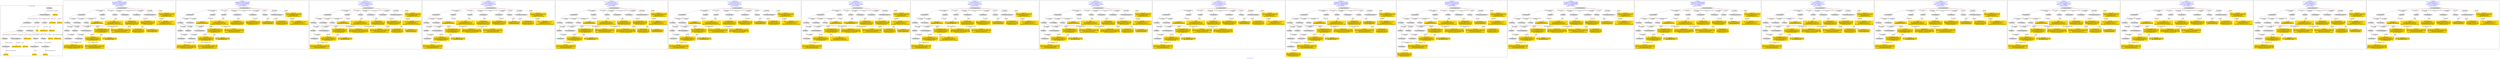 digraph n0 {
fontcolor="blue"
remincross="true"
label="s20-s-lacma.xml"
subgraph cluster_0 {
label="1-correct model"
n2[style="filled",color="white",fillcolor="lightgray",label="E12_Production1"];
n3[style="filled",color="white",fillcolor="lightgray",label="E21_Person1"];
n4[style="filled",color="white",fillcolor="lightgray",label="E52_Time-Span1"];
n5[style="filled",color="white",fillcolor="lightgray",label="E69_Death1"];
n6[style="filled",color="white",fillcolor="lightgray",label="E82_Actor_Appellation1"];
n7[shape="plaintext",style="filled",fillcolor="gold",label="Artwork_in_Focus"];
n8[style="filled",color="white",fillcolor="lightgray",label="E53_Place1"];
n9[style="filled",color="white",fillcolor="lightgray",label="E67_Birth1"];
n10[shape="plaintext",style="filled",fillcolor="gold",label="Artist_URI"];
n11[style="filled",color="white",fillcolor="lightgray",label="E22_Man-Made_Object1"];
n12[style="filled",color="white",fillcolor="lightgray",label="E35_Title1"];
n13[style="filled",color="white",fillcolor="lightgray",label="E55_Type1"];
n14[shape="plaintext",style="filled",fillcolor="gold",label="Artwork_Details"];
n15[shape="plaintext",style="filled",fillcolor="gold",label="Object_URI"];
n16[shape="plaintext",style="filled",fillcolor="gold",label="Title"];
n17[style="filled",color="white",fillcolor="lightgray",label="E38_Image1"];
n18[shape="plaintext",style="filled",fillcolor="gold",label="Image_URL"];
n19[style="filled",color="white",fillcolor="lightgray",label="E48_Place_Name1"];
n20[shape="plaintext",style="filled",fillcolor="gold",label="Residence"];
n21[shape="plaintext",style="filled",fillcolor="gold",label="Production_Year"];
n22[style="filled",color="white",fillcolor="lightgray",label="E52_Time-Span2"];
n23[shape="plaintext",style="filled",fillcolor="gold",label="birth_date"];
n24[style="filled",color="white",fillcolor="lightgray",label="E52_Time-Span3"];
n25[shape="plaintext",style="filled",fillcolor="gold",label="death_date"];
n26[shape="plaintext",style="filled",fillcolor="gold",label="Classification_URI"];
n27[shape="plaintext",style="filled",fillcolor="gold",label="Classification"];
n28[shape="plaintext",style="filled",fillcolor="gold",label="Artist_Appellation_URI"];
n29[shape="plaintext",style="filled",fillcolor="gold",label="Artist_Name"];
}
subgraph cluster_1 {
label="candidate 0\nlink coherence:0.9285714285714286\nnode coherence:0.9230769230769231\nconfidence:0.4079637215688329\nmapping score:0.4674897386914425\ncost:226.009832\n-precision:0.5-recall:0.52"
n31[style="filled",color="white",fillcolor="lightgray",label="E12_Production1"];
n32[style="filled",color="white",fillcolor="lightgray",label="E21_Person1"];
n33[style="filled",color="white",fillcolor="lightgray",label="E52_Time-Span2"];
n34[style="filled",color="white",fillcolor="lightgray",label="E55_Type1"];
n35[style="filled",color="white",fillcolor="lightgray",label="E67_Birth1"];
n36[style="filled",color="white",fillcolor="lightgray",label="E69_Death1"];
n37[style="filled",color="white",fillcolor="lightgray",label="E82_Actor_Appellation1"];
n38[style="filled",color="white",fillcolor="lightgray",label="E22_Man-Made_Object1"];
n39[style="filled",color="white",fillcolor="lightgray",label="E30_Right1"];
n40[style="filled",color="white",fillcolor="lightgray",label="E35_Title1"];
n41[style="filled",color="white",fillcolor="lightgray",label="E40_Legal_Body1"];
n42[style="filled",color="white",fillcolor="lightgray",label="E54_Dimension1"];
n43[style="filled",color="white",fillcolor="lightgray",label="E52_Time-Span1"];
n44[style="filled",color="white",fillcolor="lightgray",label="E52_Time-Span3"];
n45[style="filled",color="white",fillcolor="lightgray",label="E29_Design_or_Procedure1"];
n46[shape="plaintext",style="filled",fillcolor="gold",label="Artist_Name\n[E82_Actor_Appellation,label,0.859]\n[E35_Title,label,0.114]\n[E30_Right,P3_has_note,0.013]\n[E29_Design_or_Procedure,P3_has_note,0.013]"];
n47[shape="plaintext",style="filled",fillcolor="gold",label="Artwork_Details\n[E54_Dimension,P3_has_note,0.755]\n[E82_Actor_Appellation,label,0.118]\n[E30_Right,P3_has_note,0.074]\n[E55_Type,label,0.053]"];
n48[shape="plaintext",style="filled",fillcolor="gold",label="death_date\n[E52_Time-Span,P82_at_some_time_within,0.376]\n[E52_Time-Span,P82a_begin_of_the_begin,0.251]\n[E52_Time-Span,label,0.198]\n[E52_Time-Span,P82b_end_of_the_end,0.175]"];
n49[shape="plaintext",style="filled",fillcolor="gold",label="Object_URI\n[E22_Man-Made_Object,classLink,0.824]\n[E82_Actor_Appellation,label,0.127]\n[E35_Title,label,0.03]\n[E30_Right,P3_has_note,0.019]"];
n50[shape="plaintext",style="filled",fillcolor="gold",label="Classification_URI\n[E55_Type,classLink,0.774]\n[E74_Group,classLink,0.21]\n[E30_Right,P3_has_note,0.016]\n[E55_Type,label,0.001]"];
n51[shape="plaintext",style="filled",fillcolor="gold",label="Artist_Appellation_URI\n[E82_Actor_Appellation,classLink,0.88]\n[E21_Person,classLink,0.101]\n[E82_Actor_Appellation,label,0.011]\n[E35_Title,label,0.007]"];
n52[shape="plaintext",style="filled",fillcolor="gold",label="Classification\n[E30_Right,P3_has_note,0.916]\n[E55_Type,label,0.049]\n[E55_Type,classLink,0.035]"];
n53[shape="plaintext",style="filled",fillcolor="gold",label="Residence\n[E35_Title,label,0.656]\n[E30_Right,P3_has_note,0.344]"];
n54[shape="plaintext",style="filled",fillcolor="gold",label="Artist_URI\n[E21_Person,classLink,0.527]\n[E82_Actor_Appellation,classLink,0.376]\n[E82_Actor_Appellation,label,0.06]\n[E35_Title,label,0.038]"];
n55[shape="plaintext",style="filled",fillcolor="gold",label="Production_Year\n[E52_Time-Span,P82b_end_of_the_end,0.349]\n[E52_Time-Span,P82a_begin_of_the_begin,0.307]\n[E52_Time-Span,P82_at_some_time_within,0.293]\n[E52_Time-Span,label,0.051]"];
n56[shape="plaintext",style="filled",fillcolor="gold",label="Title\n[E35_Title,label,0.614]\n[E82_Actor_Appellation,label,0.364]\n[E30_Right,P3_has_note,0.016]\n[E29_Design_or_Procedure,P3_has_note,0.006]"];
n57[shape="plaintext",style="filled",fillcolor="gold",label="Image_URL\n[E82_Actor_Appellation,label,0.615]\n[E35_Title,label,0.385]"];
n58[shape="plaintext",style="filled",fillcolor="gold",label="Artwork_in_Focus\n[E35_Title,label,0.601]\n[E82_Actor_Appellation,label,0.196]\n[E30_Right,P3_has_note,0.157]\n[E40_Legal_Body,label,0.046]"];
n59[shape="plaintext",style="filled",fillcolor="gold",label="birth_date\n[E52_Time-Span,P82a_begin_of_the_begin,0.532]\n[E52_Time-Span,P82_at_some_time_within,0.374]\n[E52_Time-Span,label,0.067]\n[E52_Time-Span,P82b_end_of_the_end,0.028]"];
}
subgraph cluster_2 {
label="candidate 1\nlink coherence:0.9285714285714286\nnode coherence:0.9230769230769231\nconfidence:0.4079637215688329\nmapping score:0.4674897386914425\ncost:226.009842\n-precision:0.54-recall:0.56"
n61[style="filled",color="white",fillcolor="lightgray",label="E12_Production1"];
n62[style="filled",color="white",fillcolor="lightgray",label="E21_Person1"];
n63[style="filled",color="white",fillcolor="lightgray",label="E52_Time-Span2"];
n64[style="filled",color="white",fillcolor="lightgray",label="E67_Birth1"];
n65[style="filled",color="white",fillcolor="lightgray",label="E69_Death1"];
n66[style="filled",color="white",fillcolor="lightgray",label="E82_Actor_Appellation1"];
n67[style="filled",color="white",fillcolor="lightgray",label="E22_Man-Made_Object1"];
n68[style="filled",color="white",fillcolor="lightgray",label="E30_Right1"];
n69[style="filled",color="white",fillcolor="lightgray",label="E35_Title1"];
n70[style="filled",color="white",fillcolor="lightgray",label="E40_Legal_Body1"];
n71[style="filled",color="white",fillcolor="lightgray",label="E54_Dimension1"];
n72[style="filled",color="white",fillcolor="lightgray",label="E55_Type2"];
n73[style="filled",color="white",fillcolor="lightgray",label="E52_Time-Span1"];
n74[style="filled",color="white",fillcolor="lightgray",label="E52_Time-Span3"];
n75[style="filled",color="white",fillcolor="lightgray",label="E29_Design_or_Procedure1"];
n76[shape="plaintext",style="filled",fillcolor="gold",label="Artist_Name\n[E82_Actor_Appellation,label,0.859]\n[E35_Title,label,0.114]\n[E30_Right,P3_has_note,0.013]\n[E29_Design_or_Procedure,P3_has_note,0.013]"];
n77[shape="plaintext",style="filled",fillcolor="gold",label="Artwork_Details\n[E54_Dimension,P3_has_note,0.755]\n[E82_Actor_Appellation,label,0.118]\n[E30_Right,P3_has_note,0.074]\n[E55_Type,label,0.053]"];
n78[shape="plaintext",style="filled",fillcolor="gold",label="death_date\n[E52_Time-Span,P82_at_some_time_within,0.376]\n[E52_Time-Span,P82a_begin_of_the_begin,0.251]\n[E52_Time-Span,label,0.198]\n[E52_Time-Span,P82b_end_of_the_end,0.175]"];
n79[shape="plaintext",style="filled",fillcolor="gold",label="Object_URI\n[E22_Man-Made_Object,classLink,0.824]\n[E82_Actor_Appellation,label,0.127]\n[E35_Title,label,0.03]\n[E30_Right,P3_has_note,0.019]"];
n80[shape="plaintext",style="filled",fillcolor="gold",label="Artist_Appellation_URI\n[E82_Actor_Appellation,classLink,0.88]\n[E21_Person,classLink,0.101]\n[E82_Actor_Appellation,label,0.011]\n[E35_Title,label,0.007]"];
n81[shape="plaintext",style="filled",fillcolor="gold",label="Classification\n[E30_Right,P3_has_note,0.916]\n[E55_Type,label,0.049]\n[E55_Type,classLink,0.035]"];
n82[shape="plaintext",style="filled",fillcolor="gold",label="Residence\n[E35_Title,label,0.656]\n[E30_Right,P3_has_note,0.344]"];
n83[shape="plaintext",style="filled",fillcolor="gold",label="Artist_URI\n[E21_Person,classLink,0.527]\n[E82_Actor_Appellation,classLink,0.376]\n[E82_Actor_Appellation,label,0.06]\n[E35_Title,label,0.038]"];
n84[shape="plaintext",style="filled",fillcolor="gold",label="Classification_URI\n[E55_Type,classLink,0.774]\n[E74_Group,classLink,0.21]\n[E30_Right,P3_has_note,0.016]\n[E55_Type,label,0.001]"];
n85[shape="plaintext",style="filled",fillcolor="gold",label="Production_Year\n[E52_Time-Span,P82b_end_of_the_end,0.349]\n[E52_Time-Span,P82a_begin_of_the_begin,0.307]\n[E52_Time-Span,P82_at_some_time_within,0.293]\n[E52_Time-Span,label,0.051]"];
n86[shape="plaintext",style="filled",fillcolor="gold",label="Title\n[E35_Title,label,0.614]\n[E82_Actor_Appellation,label,0.364]\n[E30_Right,P3_has_note,0.016]\n[E29_Design_or_Procedure,P3_has_note,0.006]"];
n87[shape="plaintext",style="filled",fillcolor="gold",label="Image_URL\n[E82_Actor_Appellation,label,0.615]\n[E35_Title,label,0.385]"];
n88[shape="plaintext",style="filled",fillcolor="gold",label="Artwork_in_Focus\n[E35_Title,label,0.601]\n[E82_Actor_Appellation,label,0.196]\n[E30_Right,P3_has_note,0.157]\n[E40_Legal_Body,label,0.046]"];
n89[shape="plaintext",style="filled",fillcolor="gold",label="birth_date\n[E52_Time-Span,P82a_begin_of_the_begin,0.532]\n[E52_Time-Span,P82_at_some_time_within,0.374]\n[E52_Time-Span,label,0.067]\n[E52_Time-Span,P82b_end_of_the_end,0.028]"];
}
subgraph cluster_3 {
label="candidate 10\nlink coherence:0.9230769230769231\nnode coherence:0.92\nconfidence:0.39182340830982426\nmapping score:0.47298875515089384\ncost:224.009862\n-precision:0.46-recall:0.44"
n91[style="filled",color="white",fillcolor="lightgray",label="E12_Production1"];
n92[style="filled",color="white",fillcolor="lightgray",label="E21_Person1"];
n93[style="filled",color="white",fillcolor="lightgray",label="E52_Time-Span2"];
n94[style="filled",color="white",fillcolor="lightgray",label="E55_Type1"];
n95[style="filled",color="white",fillcolor="lightgray",label="E67_Birth1"];
n96[style="filled",color="white",fillcolor="lightgray",label="E82_Actor_Appellation1"];
n97[style="filled",color="white",fillcolor="lightgray",label="E22_Man-Made_Object1"];
n98[style="filled",color="white",fillcolor="lightgray",label="E30_Right1"];
n99[style="filled",color="white",fillcolor="lightgray",label="E35_Title1"];
n100[style="filled",color="white",fillcolor="lightgray",label="E40_Legal_Body1"];
n101[style="filled",color="white",fillcolor="lightgray",label="E54_Dimension1"];
n102[style="filled",color="white",fillcolor="lightgray",label="E52_Time-Span1"];
n103[style="filled",color="white",fillcolor="lightgray",label="E29_Design_or_Procedure1"];
n104[shape="plaintext",style="filled",fillcolor="gold",label="Artist_Name\n[E82_Actor_Appellation,label,0.859]\n[E35_Title,label,0.114]\n[E30_Right,P3_has_note,0.013]\n[E29_Design_or_Procedure,P3_has_note,0.013]"];
n105[shape="plaintext",style="filled",fillcolor="gold",label="Artwork_Details\n[E54_Dimension,P3_has_note,0.755]\n[E82_Actor_Appellation,label,0.118]\n[E30_Right,P3_has_note,0.074]\n[E55_Type,label,0.053]"];
n106[shape="plaintext",style="filled",fillcolor="gold",label="Object_URI\n[E22_Man-Made_Object,classLink,0.824]\n[E82_Actor_Appellation,label,0.127]\n[E35_Title,label,0.03]\n[E30_Right,P3_has_note,0.019]"];
n107[shape="plaintext",style="filled",fillcolor="gold",label="Classification_URI\n[E55_Type,classLink,0.774]\n[E74_Group,classLink,0.21]\n[E30_Right,P3_has_note,0.016]\n[E55_Type,label,0.001]"];
n108[shape="plaintext",style="filled",fillcolor="gold",label="Artist_Appellation_URI\n[E82_Actor_Appellation,classLink,0.88]\n[E21_Person,classLink,0.101]\n[E82_Actor_Appellation,label,0.011]\n[E35_Title,label,0.007]"];
n109[shape="plaintext",style="filled",fillcolor="gold",label="Classification\n[E30_Right,P3_has_note,0.916]\n[E55_Type,label,0.049]\n[E55_Type,classLink,0.035]"];
n110[shape="plaintext",style="filled",fillcolor="gold",label="Residence\n[E35_Title,label,0.656]\n[E30_Right,P3_has_note,0.344]"];
n111[shape="plaintext",style="filled",fillcolor="gold",label="Artist_URI\n[E21_Person,classLink,0.527]\n[E82_Actor_Appellation,classLink,0.376]\n[E82_Actor_Appellation,label,0.06]\n[E35_Title,label,0.038]"];
n112[shape="plaintext",style="filled",fillcolor="gold",label="Production_Year\n[E52_Time-Span,P82b_end_of_the_end,0.349]\n[E52_Time-Span,P82a_begin_of_the_begin,0.307]\n[E52_Time-Span,P82_at_some_time_within,0.293]\n[E52_Time-Span,label,0.051]"];
n113[shape="plaintext",style="filled",fillcolor="gold",label="birth_date\n[E52_Time-Span,P82a_begin_of_the_begin,0.532]\n[E52_Time-Span,P82_at_some_time_within,0.374]\n[E52_Time-Span,label,0.067]\n[E52_Time-Span,P82b_end_of_the_end,0.028]"];
n114[shape="plaintext",style="filled",fillcolor="gold",label="Title\n[E35_Title,label,0.614]\n[E82_Actor_Appellation,label,0.364]\n[E30_Right,P3_has_note,0.016]\n[E29_Design_or_Procedure,P3_has_note,0.006]"];
n115[shape="plaintext",style="filled",fillcolor="gold",label="Image_URL\n[E82_Actor_Appellation,label,0.615]\n[E35_Title,label,0.385]"];
n116[shape="plaintext",style="filled",fillcolor="gold",label="death_date\n[E52_Time-Span,P82_at_some_time_within,0.376]\n[E52_Time-Span,P82a_begin_of_the_begin,0.251]\n[E52_Time-Span,label,0.198]\n[E52_Time-Span,P82b_end_of_the_end,0.175]"];
n117[shape="plaintext",style="filled",fillcolor="gold",label="Artwork_in_Focus\n[E35_Title,label,0.601]\n[E82_Actor_Appellation,label,0.196]\n[E30_Right,P3_has_note,0.157]\n[E40_Legal_Body,label,0.046]"];
}
subgraph cluster_4 {
label="candidate 11\nlink coherence:0.9230769230769231\nnode coherence:0.92\nconfidence:0.39182340830982426\nmapping score:0.47298875515089384\ncost:224.009872\n-precision:0.5-recall:0.48"
n119[style="filled",color="white",fillcolor="lightgray",label="E12_Production1"];
n120[style="filled",color="white",fillcolor="lightgray",label="E21_Person1"];
n121[style="filled",color="white",fillcolor="lightgray",label="E52_Time-Span2"];
n122[style="filled",color="white",fillcolor="lightgray",label="E67_Birth1"];
n123[style="filled",color="white",fillcolor="lightgray",label="E82_Actor_Appellation1"];
n124[style="filled",color="white",fillcolor="lightgray",label="E22_Man-Made_Object1"];
n125[style="filled",color="white",fillcolor="lightgray",label="E30_Right1"];
n126[style="filled",color="white",fillcolor="lightgray",label="E35_Title1"];
n127[style="filled",color="white",fillcolor="lightgray",label="E40_Legal_Body1"];
n128[style="filled",color="white",fillcolor="lightgray",label="E54_Dimension1"];
n129[style="filled",color="white",fillcolor="lightgray",label="E55_Type2"];
n130[style="filled",color="white",fillcolor="lightgray",label="E52_Time-Span1"];
n131[style="filled",color="white",fillcolor="lightgray",label="E29_Design_or_Procedure1"];
n132[shape="plaintext",style="filled",fillcolor="gold",label="Artist_Name\n[E82_Actor_Appellation,label,0.859]\n[E35_Title,label,0.114]\n[E30_Right,P3_has_note,0.013]\n[E29_Design_or_Procedure,P3_has_note,0.013]"];
n133[shape="plaintext",style="filled",fillcolor="gold",label="Artwork_Details\n[E54_Dimension,P3_has_note,0.755]\n[E82_Actor_Appellation,label,0.118]\n[E30_Right,P3_has_note,0.074]\n[E55_Type,label,0.053]"];
n134[shape="plaintext",style="filled",fillcolor="gold",label="Object_URI\n[E22_Man-Made_Object,classLink,0.824]\n[E82_Actor_Appellation,label,0.127]\n[E35_Title,label,0.03]\n[E30_Right,P3_has_note,0.019]"];
n135[shape="plaintext",style="filled",fillcolor="gold",label="Artist_Appellation_URI\n[E82_Actor_Appellation,classLink,0.88]\n[E21_Person,classLink,0.101]\n[E82_Actor_Appellation,label,0.011]\n[E35_Title,label,0.007]"];
n136[shape="plaintext",style="filled",fillcolor="gold",label="Classification\n[E30_Right,P3_has_note,0.916]\n[E55_Type,label,0.049]\n[E55_Type,classLink,0.035]"];
n137[shape="plaintext",style="filled",fillcolor="gold",label="Residence\n[E35_Title,label,0.656]\n[E30_Right,P3_has_note,0.344]"];
n138[shape="plaintext",style="filled",fillcolor="gold",label="Artist_URI\n[E21_Person,classLink,0.527]\n[E82_Actor_Appellation,classLink,0.376]\n[E82_Actor_Appellation,label,0.06]\n[E35_Title,label,0.038]"];
n139[shape="plaintext",style="filled",fillcolor="gold",label="Classification_URI\n[E55_Type,classLink,0.774]\n[E74_Group,classLink,0.21]\n[E30_Right,P3_has_note,0.016]\n[E55_Type,label,0.001]"];
n140[shape="plaintext",style="filled",fillcolor="gold",label="Production_Year\n[E52_Time-Span,P82b_end_of_the_end,0.349]\n[E52_Time-Span,P82a_begin_of_the_begin,0.307]\n[E52_Time-Span,P82_at_some_time_within,0.293]\n[E52_Time-Span,label,0.051]"];
n141[shape="plaintext",style="filled",fillcolor="gold",label="birth_date\n[E52_Time-Span,P82a_begin_of_the_begin,0.532]\n[E52_Time-Span,P82_at_some_time_within,0.374]\n[E52_Time-Span,label,0.067]\n[E52_Time-Span,P82b_end_of_the_end,0.028]"];
n142[shape="plaintext",style="filled",fillcolor="gold",label="Title\n[E35_Title,label,0.614]\n[E82_Actor_Appellation,label,0.364]\n[E30_Right,P3_has_note,0.016]\n[E29_Design_or_Procedure,P3_has_note,0.006]"];
n143[shape="plaintext",style="filled",fillcolor="gold",label="Image_URL\n[E82_Actor_Appellation,label,0.615]\n[E35_Title,label,0.385]"];
n144[shape="plaintext",style="filled",fillcolor="gold",label="death_date\n[E52_Time-Span,P82_at_some_time_within,0.376]\n[E52_Time-Span,P82a_begin_of_the_begin,0.251]\n[E52_Time-Span,label,0.198]\n[E52_Time-Span,P82b_end_of_the_end,0.175]"];
n145[shape="plaintext",style="filled",fillcolor="gold",label="Artwork_in_Focus\n[E35_Title,label,0.601]\n[E82_Actor_Appellation,label,0.196]\n[E30_Right,P3_has_note,0.157]\n[E40_Legal_Body,label,0.046]"];
}
subgraph cluster_5 {
label="candidate 12\nlink coherence:0.9230769230769231\nnode coherence:0.92\nconfidence:0.3833270226942049\nmapping score:0.470156626612354\ncost:224.009862\n-precision:0.46-recall:0.44"
n147[style="filled",color="white",fillcolor="lightgray",label="E12_Production1"];
n148[style="filled",color="white",fillcolor="lightgray",label="E21_Person1"];
n149[style="filled",color="white",fillcolor="lightgray",label="E52_Time-Span2"];
n150[style="filled",color="white",fillcolor="lightgray",label="E55_Type1"];
n151[style="filled",color="white",fillcolor="lightgray",label="E67_Birth1"];
n152[style="filled",color="white",fillcolor="lightgray",label="E82_Actor_Appellation1"];
n153[style="filled",color="white",fillcolor="lightgray",label="E22_Man-Made_Object1"];
n154[style="filled",color="white",fillcolor="lightgray",label="E30_Right1"];
n155[style="filled",color="white",fillcolor="lightgray",label="E35_Title1"];
n156[style="filled",color="white",fillcolor="lightgray",label="E40_Legal_Body1"];
n157[style="filled",color="white",fillcolor="lightgray",label="E54_Dimension1"];
n158[style="filled",color="white",fillcolor="lightgray",label="E52_Time-Span1"];
n159[style="filled",color="white",fillcolor="lightgray",label="E29_Design_or_Procedure1"];
n160[shape="plaintext",style="filled",fillcolor="gold",label="Artist_Name\n[E82_Actor_Appellation,label,0.859]\n[E35_Title,label,0.114]\n[E30_Right,P3_has_note,0.013]\n[E29_Design_or_Procedure,P3_has_note,0.013]"];
n161[shape="plaintext",style="filled",fillcolor="gold",label="Artwork_Details\n[E54_Dimension,P3_has_note,0.755]\n[E82_Actor_Appellation,label,0.118]\n[E30_Right,P3_has_note,0.074]\n[E55_Type,label,0.053]"];
n162[shape="plaintext",style="filled",fillcolor="gold",label="Object_URI\n[E22_Man-Made_Object,classLink,0.824]\n[E82_Actor_Appellation,label,0.127]\n[E35_Title,label,0.03]\n[E30_Right,P3_has_note,0.019]"];
n163[shape="plaintext",style="filled",fillcolor="gold",label="Classification_URI\n[E55_Type,classLink,0.774]\n[E74_Group,classLink,0.21]\n[E30_Right,P3_has_note,0.016]\n[E55_Type,label,0.001]"];
n164[shape="plaintext",style="filled",fillcolor="gold",label="Artist_Appellation_URI\n[E82_Actor_Appellation,classLink,0.88]\n[E21_Person,classLink,0.101]\n[E82_Actor_Appellation,label,0.011]\n[E35_Title,label,0.007]"];
n165[shape="plaintext",style="filled",fillcolor="gold",label="Classification\n[E30_Right,P3_has_note,0.916]\n[E55_Type,label,0.049]\n[E55_Type,classLink,0.035]"];
n166[shape="plaintext",style="filled",fillcolor="gold",label="Residence\n[E35_Title,label,0.656]\n[E30_Right,P3_has_note,0.344]"];
n167[shape="plaintext",style="filled",fillcolor="gold",label="Artist_URI\n[E21_Person,classLink,0.527]\n[E82_Actor_Appellation,classLink,0.376]\n[E82_Actor_Appellation,label,0.06]\n[E35_Title,label,0.038]"];
n168[shape="plaintext",style="filled",fillcolor="gold",label="death_date\n[E52_Time-Span,P82_at_some_time_within,0.376]\n[E52_Time-Span,P82a_begin_of_the_begin,0.251]\n[E52_Time-Span,label,0.198]\n[E52_Time-Span,P82b_end_of_the_end,0.175]"];
n169[shape="plaintext",style="filled",fillcolor="gold",label="birth_date\n[E52_Time-Span,P82a_begin_of_the_begin,0.532]\n[E52_Time-Span,P82_at_some_time_within,0.374]\n[E52_Time-Span,label,0.067]\n[E52_Time-Span,P82b_end_of_the_end,0.028]"];
n170[shape="plaintext",style="filled",fillcolor="gold",label="Title\n[E35_Title,label,0.614]\n[E82_Actor_Appellation,label,0.364]\n[E30_Right,P3_has_note,0.016]\n[E29_Design_or_Procedure,P3_has_note,0.006]"];
n171[shape="plaintext",style="filled",fillcolor="gold",label="Image_URL\n[E82_Actor_Appellation,label,0.615]\n[E35_Title,label,0.385]"];
n172[shape="plaintext",style="filled",fillcolor="gold",label="Production_Year\n[E52_Time-Span,P82b_end_of_the_end,0.349]\n[E52_Time-Span,P82a_begin_of_the_begin,0.307]\n[E52_Time-Span,P82_at_some_time_within,0.293]\n[E52_Time-Span,label,0.051]"];
n173[shape="plaintext",style="filled",fillcolor="gold",label="Artwork_in_Focus\n[E35_Title,label,0.601]\n[E82_Actor_Appellation,label,0.196]\n[E30_Right,P3_has_note,0.157]\n[E40_Legal_Body,label,0.046]"];
}
subgraph cluster_6 {
label="candidate 13\nlink coherence:0.9230769230769231\nnode coherence:0.92\nconfidence:0.3833270226942049\nmapping score:0.470156626612354\ncost:224.009872\n-precision:0.5-recall:0.48"
n175[style="filled",color="white",fillcolor="lightgray",label="E12_Production1"];
n176[style="filled",color="white",fillcolor="lightgray",label="E21_Person1"];
n177[style="filled",color="white",fillcolor="lightgray",label="E52_Time-Span2"];
n178[style="filled",color="white",fillcolor="lightgray",label="E67_Birth1"];
n179[style="filled",color="white",fillcolor="lightgray",label="E82_Actor_Appellation1"];
n180[style="filled",color="white",fillcolor="lightgray",label="E22_Man-Made_Object1"];
n181[style="filled",color="white",fillcolor="lightgray",label="E30_Right1"];
n182[style="filled",color="white",fillcolor="lightgray",label="E35_Title1"];
n183[style="filled",color="white",fillcolor="lightgray",label="E40_Legal_Body1"];
n184[style="filled",color="white",fillcolor="lightgray",label="E54_Dimension1"];
n185[style="filled",color="white",fillcolor="lightgray",label="E55_Type2"];
n186[style="filled",color="white",fillcolor="lightgray",label="E52_Time-Span1"];
n187[style="filled",color="white",fillcolor="lightgray",label="E29_Design_or_Procedure1"];
n188[shape="plaintext",style="filled",fillcolor="gold",label="Artist_Name\n[E82_Actor_Appellation,label,0.859]\n[E35_Title,label,0.114]\n[E30_Right,P3_has_note,0.013]\n[E29_Design_or_Procedure,P3_has_note,0.013]"];
n189[shape="plaintext",style="filled",fillcolor="gold",label="Artwork_Details\n[E54_Dimension,P3_has_note,0.755]\n[E82_Actor_Appellation,label,0.118]\n[E30_Right,P3_has_note,0.074]\n[E55_Type,label,0.053]"];
n190[shape="plaintext",style="filled",fillcolor="gold",label="Object_URI\n[E22_Man-Made_Object,classLink,0.824]\n[E82_Actor_Appellation,label,0.127]\n[E35_Title,label,0.03]\n[E30_Right,P3_has_note,0.019]"];
n191[shape="plaintext",style="filled",fillcolor="gold",label="Artist_Appellation_URI\n[E82_Actor_Appellation,classLink,0.88]\n[E21_Person,classLink,0.101]\n[E82_Actor_Appellation,label,0.011]\n[E35_Title,label,0.007]"];
n192[shape="plaintext",style="filled",fillcolor="gold",label="Classification\n[E30_Right,P3_has_note,0.916]\n[E55_Type,label,0.049]\n[E55_Type,classLink,0.035]"];
n193[shape="plaintext",style="filled",fillcolor="gold",label="Residence\n[E35_Title,label,0.656]\n[E30_Right,P3_has_note,0.344]"];
n194[shape="plaintext",style="filled",fillcolor="gold",label="Artist_URI\n[E21_Person,classLink,0.527]\n[E82_Actor_Appellation,classLink,0.376]\n[E82_Actor_Appellation,label,0.06]\n[E35_Title,label,0.038]"];
n195[shape="plaintext",style="filled",fillcolor="gold",label="Classification_URI\n[E55_Type,classLink,0.774]\n[E74_Group,classLink,0.21]\n[E30_Right,P3_has_note,0.016]\n[E55_Type,label,0.001]"];
n196[shape="plaintext",style="filled",fillcolor="gold",label="death_date\n[E52_Time-Span,P82_at_some_time_within,0.376]\n[E52_Time-Span,P82a_begin_of_the_begin,0.251]\n[E52_Time-Span,label,0.198]\n[E52_Time-Span,P82b_end_of_the_end,0.175]"];
n197[shape="plaintext",style="filled",fillcolor="gold",label="birth_date\n[E52_Time-Span,P82a_begin_of_the_begin,0.532]\n[E52_Time-Span,P82_at_some_time_within,0.374]\n[E52_Time-Span,label,0.067]\n[E52_Time-Span,P82b_end_of_the_end,0.028]"];
n198[shape="plaintext",style="filled",fillcolor="gold",label="Title\n[E35_Title,label,0.614]\n[E82_Actor_Appellation,label,0.364]\n[E30_Right,P3_has_note,0.016]\n[E29_Design_or_Procedure,P3_has_note,0.006]"];
n199[shape="plaintext",style="filled",fillcolor="gold",label="Image_URL\n[E82_Actor_Appellation,label,0.615]\n[E35_Title,label,0.385]"];
n200[shape="plaintext",style="filled",fillcolor="gold",label="Production_Year\n[E52_Time-Span,P82b_end_of_the_end,0.349]\n[E52_Time-Span,P82a_begin_of_the_begin,0.307]\n[E52_Time-Span,P82_at_some_time_within,0.293]\n[E52_Time-Span,label,0.051]"];
n201[shape="plaintext",style="filled",fillcolor="gold",label="Artwork_in_Focus\n[E35_Title,label,0.601]\n[E82_Actor_Appellation,label,0.196]\n[E30_Right,P3_has_note,0.157]\n[E40_Legal_Body,label,0.046]"];
}
subgraph cluster_7 {
label="candidate 14\nlink coherence:0.9230769230769231\nnode coherence:0.92\nconfidence:0.37761168472674334\nmapping score:0.4682515139565335\ncost:224.009862\n-precision:0.38-recall:0.37"
n203[style="filled",color="white",fillcolor="lightgray",label="E12_Production1"];
n204[style="filled",color="white",fillcolor="lightgray",label="E21_Person1"];
n205[style="filled",color="white",fillcolor="lightgray",label="E52_Time-Span2"];
n206[style="filled",color="white",fillcolor="lightgray",label="E55_Type1"];
n207[style="filled",color="white",fillcolor="lightgray",label="E67_Birth1"];
n208[style="filled",color="white",fillcolor="lightgray",label="E82_Actor_Appellation1"];
n209[style="filled",color="white",fillcolor="lightgray",label="E22_Man-Made_Object1"];
n210[style="filled",color="white",fillcolor="lightgray",label="E30_Right1"];
n211[style="filled",color="white",fillcolor="lightgray",label="E35_Title1"];
n212[style="filled",color="white",fillcolor="lightgray",label="E40_Legal_Body1"];
n213[style="filled",color="white",fillcolor="lightgray",label="E54_Dimension1"];
n214[style="filled",color="white",fillcolor="lightgray",label="E52_Time-Span1"];
n215[style="filled",color="white",fillcolor="lightgray",label="E29_Design_or_Procedure1"];
n216[shape="plaintext",style="filled",fillcolor="gold",label="Artist_Name\n[E82_Actor_Appellation,label,0.859]\n[E35_Title,label,0.114]\n[E30_Right,P3_has_note,0.013]\n[E29_Design_or_Procedure,P3_has_note,0.013]"];
n217[shape="plaintext",style="filled",fillcolor="gold",label="Artwork_Details\n[E54_Dimension,P3_has_note,0.755]\n[E82_Actor_Appellation,label,0.118]\n[E30_Right,P3_has_note,0.074]\n[E55_Type,label,0.053]"];
n218[shape="plaintext",style="filled",fillcolor="gold",label="Object_URI\n[E22_Man-Made_Object,classLink,0.824]\n[E82_Actor_Appellation,label,0.127]\n[E35_Title,label,0.03]\n[E30_Right,P3_has_note,0.019]"];
n219[shape="plaintext",style="filled",fillcolor="gold",label="Classification_URI\n[E55_Type,classLink,0.774]\n[E74_Group,classLink,0.21]\n[E30_Right,P3_has_note,0.016]\n[E55_Type,label,0.001]"];
n220[shape="plaintext",style="filled",fillcolor="gold",label="Artist_Appellation_URI\n[E82_Actor_Appellation,classLink,0.88]\n[E21_Person,classLink,0.101]\n[E82_Actor_Appellation,label,0.011]\n[E35_Title,label,0.007]"];
n221[shape="plaintext",style="filled",fillcolor="gold",label="Classification\n[E30_Right,P3_has_note,0.916]\n[E55_Type,label,0.049]\n[E55_Type,classLink,0.035]"];
n222[shape="plaintext",style="filled",fillcolor="gold",label="Residence\n[E35_Title,label,0.656]\n[E30_Right,P3_has_note,0.344]"];
n223[shape="plaintext",style="filled",fillcolor="gold",label="Artist_URI\n[E21_Person,classLink,0.527]\n[E82_Actor_Appellation,classLink,0.376]\n[E82_Actor_Appellation,label,0.06]\n[E35_Title,label,0.038]"];
n224[shape="plaintext",style="filled",fillcolor="gold",label="Production_Year\n[E52_Time-Span,P82b_end_of_the_end,0.349]\n[E52_Time-Span,P82a_begin_of_the_begin,0.307]\n[E52_Time-Span,P82_at_some_time_within,0.293]\n[E52_Time-Span,label,0.051]"];
n225[shape="plaintext",style="filled",fillcolor="gold",label="death_date\n[E52_Time-Span,P82_at_some_time_within,0.376]\n[E52_Time-Span,P82a_begin_of_the_begin,0.251]\n[E52_Time-Span,label,0.198]\n[E52_Time-Span,P82b_end_of_the_end,0.175]"];
n226[shape="plaintext",style="filled",fillcolor="gold",label="Image_URL\n[E82_Actor_Appellation,label,0.615]\n[E35_Title,label,0.385]"];
n227[shape="plaintext",style="filled",fillcolor="gold",label="Title\n[E35_Title,label,0.614]\n[E82_Actor_Appellation,label,0.364]\n[E30_Right,P3_has_note,0.016]\n[E29_Design_or_Procedure,P3_has_note,0.006]"];
n228[shape="plaintext",style="filled",fillcolor="gold",label="Artwork_in_Focus\n[E35_Title,label,0.601]\n[E82_Actor_Appellation,label,0.196]\n[E30_Right,P3_has_note,0.157]\n[E40_Legal_Body,label,0.046]"];
n229[shape="plaintext",style="filled",fillcolor="gold",label="birth_date\n[E52_Time-Span,P82a_begin_of_the_begin,0.532]\n[E52_Time-Span,P82_at_some_time_within,0.374]\n[E52_Time-Span,label,0.067]\n[E52_Time-Span,P82b_end_of_the_end,0.028]"];
}
subgraph cluster_8 {
label="candidate 15\nlink coherence:0.9230769230769231\nnode coherence:0.92\nconfidence:0.37761168472674334\nmapping score:0.4682515139565335\ncost:224.009872\n-precision:0.42-recall:0.41"
n231[style="filled",color="white",fillcolor="lightgray",label="E12_Production1"];
n232[style="filled",color="white",fillcolor="lightgray",label="E21_Person1"];
n233[style="filled",color="white",fillcolor="lightgray",label="E52_Time-Span2"];
n234[style="filled",color="white",fillcolor="lightgray",label="E67_Birth1"];
n235[style="filled",color="white",fillcolor="lightgray",label="E82_Actor_Appellation1"];
n236[style="filled",color="white",fillcolor="lightgray",label="E22_Man-Made_Object1"];
n237[style="filled",color="white",fillcolor="lightgray",label="E30_Right1"];
n238[style="filled",color="white",fillcolor="lightgray",label="E35_Title1"];
n239[style="filled",color="white",fillcolor="lightgray",label="E40_Legal_Body1"];
n240[style="filled",color="white",fillcolor="lightgray",label="E54_Dimension1"];
n241[style="filled",color="white",fillcolor="lightgray",label="E55_Type2"];
n242[style="filled",color="white",fillcolor="lightgray",label="E52_Time-Span1"];
n243[style="filled",color="white",fillcolor="lightgray",label="E29_Design_or_Procedure1"];
n244[shape="plaintext",style="filled",fillcolor="gold",label="Artist_Name\n[E82_Actor_Appellation,label,0.859]\n[E35_Title,label,0.114]\n[E30_Right,P3_has_note,0.013]\n[E29_Design_or_Procedure,P3_has_note,0.013]"];
n245[shape="plaintext",style="filled",fillcolor="gold",label="Artwork_Details\n[E54_Dimension,P3_has_note,0.755]\n[E82_Actor_Appellation,label,0.118]\n[E30_Right,P3_has_note,0.074]\n[E55_Type,label,0.053]"];
n246[shape="plaintext",style="filled",fillcolor="gold",label="Object_URI\n[E22_Man-Made_Object,classLink,0.824]\n[E82_Actor_Appellation,label,0.127]\n[E35_Title,label,0.03]\n[E30_Right,P3_has_note,0.019]"];
n247[shape="plaintext",style="filled",fillcolor="gold",label="Artist_Appellation_URI\n[E82_Actor_Appellation,classLink,0.88]\n[E21_Person,classLink,0.101]\n[E82_Actor_Appellation,label,0.011]\n[E35_Title,label,0.007]"];
n248[shape="plaintext",style="filled",fillcolor="gold",label="Classification\n[E30_Right,P3_has_note,0.916]\n[E55_Type,label,0.049]\n[E55_Type,classLink,0.035]"];
n249[shape="plaintext",style="filled",fillcolor="gold",label="Residence\n[E35_Title,label,0.656]\n[E30_Right,P3_has_note,0.344]"];
n250[shape="plaintext",style="filled",fillcolor="gold",label="Artist_URI\n[E21_Person,classLink,0.527]\n[E82_Actor_Appellation,classLink,0.376]\n[E82_Actor_Appellation,label,0.06]\n[E35_Title,label,0.038]"];
n251[shape="plaintext",style="filled",fillcolor="gold",label="Classification_URI\n[E55_Type,classLink,0.774]\n[E74_Group,classLink,0.21]\n[E30_Right,P3_has_note,0.016]\n[E55_Type,label,0.001]"];
n252[shape="plaintext",style="filled",fillcolor="gold",label="Production_Year\n[E52_Time-Span,P82b_end_of_the_end,0.349]\n[E52_Time-Span,P82a_begin_of_the_begin,0.307]\n[E52_Time-Span,P82_at_some_time_within,0.293]\n[E52_Time-Span,label,0.051]"];
n253[shape="plaintext",style="filled",fillcolor="gold",label="death_date\n[E52_Time-Span,P82_at_some_time_within,0.376]\n[E52_Time-Span,P82a_begin_of_the_begin,0.251]\n[E52_Time-Span,label,0.198]\n[E52_Time-Span,P82b_end_of_the_end,0.175]"];
n254[shape="plaintext",style="filled",fillcolor="gold",label="Image_URL\n[E82_Actor_Appellation,label,0.615]\n[E35_Title,label,0.385]"];
n255[shape="plaintext",style="filled",fillcolor="gold",label="Title\n[E35_Title,label,0.614]\n[E82_Actor_Appellation,label,0.364]\n[E30_Right,P3_has_note,0.016]\n[E29_Design_or_Procedure,P3_has_note,0.006]"];
n256[shape="plaintext",style="filled",fillcolor="gold",label="Artwork_in_Focus\n[E35_Title,label,0.601]\n[E82_Actor_Appellation,label,0.196]\n[E30_Right,P3_has_note,0.157]\n[E40_Legal_Body,label,0.046]"];
n257[shape="plaintext",style="filled",fillcolor="gold",label="birth_date\n[E52_Time-Span,P82a_begin_of_the_begin,0.532]\n[E52_Time-Span,P82_at_some_time_within,0.374]\n[E52_Time-Span,label,0.067]\n[E52_Time-Span,P82b_end_of_the_end,0.028]"];
}
subgraph cluster_9 {
label="candidate 16\nlink coherence:0.9230769230769231\nnode coherence:0.92\nconfidence:0.3729669224275898\nmapping score:0.46670325985681566\ncost:224.009862\n-precision:0.42-recall:0.41"
n259[style="filled",color="white",fillcolor="lightgray",label="E12_Production1"];
n260[style="filled",color="white",fillcolor="lightgray",label="E21_Person1"];
n261[style="filled",color="white",fillcolor="lightgray",label="E52_Time-Span2"];
n262[style="filled",color="white",fillcolor="lightgray",label="E55_Type1"];
n263[style="filled",color="white",fillcolor="lightgray",label="E67_Birth1"];
n264[style="filled",color="white",fillcolor="lightgray",label="E82_Actor_Appellation1"];
n265[style="filled",color="white",fillcolor="lightgray",label="E22_Man-Made_Object1"];
n266[style="filled",color="white",fillcolor="lightgray",label="E30_Right1"];
n267[style="filled",color="white",fillcolor="lightgray",label="E35_Title1"];
n268[style="filled",color="white",fillcolor="lightgray",label="E40_Legal_Body1"];
n269[style="filled",color="white",fillcolor="lightgray",label="E54_Dimension1"];
n270[style="filled",color="white",fillcolor="lightgray",label="E52_Time-Span1"];
n271[style="filled",color="white",fillcolor="lightgray",label="E29_Design_or_Procedure1"];
n272[shape="plaintext",style="filled",fillcolor="gold",label="Artist_Name\n[E82_Actor_Appellation,label,0.859]\n[E35_Title,label,0.114]\n[E30_Right,P3_has_note,0.013]\n[E29_Design_or_Procedure,P3_has_note,0.013]"];
n273[shape="plaintext",style="filled",fillcolor="gold",label="Artwork_Details\n[E54_Dimension,P3_has_note,0.755]\n[E82_Actor_Appellation,label,0.118]\n[E30_Right,P3_has_note,0.074]\n[E55_Type,label,0.053]"];
n274[shape="plaintext",style="filled",fillcolor="gold",label="Object_URI\n[E22_Man-Made_Object,classLink,0.824]\n[E82_Actor_Appellation,label,0.127]\n[E35_Title,label,0.03]\n[E30_Right,P3_has_note,0.019]"];
n275[shape="plaintext",style="filled",fillcolor="gold",label="Classification_URI\n[E55_Type,classLink,0.774]\n[E74_Group,classLink,0.21]\n[E30_Right,P3_has_note,0.016]\n[E55_Type,label,0.001]"];
n276[shape="plaintext",style="filled",fillcolor="gold",label="Artist_Appellation_URI\n[E82_Actor_Appellation,classLink,0.88]\n[E21_Person,classLink,0.101]\n[E82_Actor_Appellation,label,0.011]\n[E35_Title,label,0.007]"];
n277[shape="plaintext",style="filled",fillcolor="gold",label="Classification\n[E30_Right,P3_has_note,0.916]\n[E55_Type,label,0.049]\n[E55_Type,classLink,0.035]"];
n278[shape="plaintext",style="filled",fillcolor="gold",label="Residence\n[E35_Title,label,0.656]\n[E30_Right,P3_has_note,0.344]"];
n279[shape="plaintext",style="filled",fillcolor="gold",label="Artist_URI\n[E21_Person,classLink,0.527]\n[E82_Actor_Appellation,classLink,0.376]\n[E82_Actor_Appellation,label,0.06]\n[E35_Title,label,0.038]"];
n280[shape="plaintext",style="filled",fillcolor="gold",label="birth_date\n[E52_Time-Span,P82a_begin_of_the_begin,0.532]\n[E52_Time-Span,P82_at_some_time_within,0.374]\n[E52_Time-Span,label,0.067]\n[E52_Time-Span,P82b_end_of_the_end,0.028]"];
n281[shape="plaintext",style="filled",fillcolor="gold",label="death_date\n[E52_Time-Span,P82_at_some_time_within,0.376]\n[E52_Time-Span,P82a_begin_of_the_begin,0.251]\n[E52_Time-Span,label,0.198]\n[E52_Time-Span,P82b_end_of_the_end,0.175]"];
n282[shape="plaintext",style="filled",fillcolor="gold",label="Title\n[E35_Title,label,0.614]\n[E82_Actor_Appellation,label,0.364]\n[E30_Right,P3_has_note,0.016]\n[E29_Design_or_Procedure,P3_has_note,0.006]"];
n283[shape="plaintext",style="filled",fillcolor="gold",label="Image_URL\n[E82_Actor_Appellation,label,0.615]\n[E35_Title,label,0.385]"];
n284[shape="plaintext",style="filled",fillcolor="gold",label="Production_Year\n[E52_Time-Span,P82b_end_of_the_end,0.349]\n[E52_Time-Span,P82a_begin_of_the_begin,0.307]\n[E52_Time-Span,P82_at_some_time_within,0.293]\n[E52_Time-Span,label,0.051]"];
n285[shape="plaintext",style="filled",fillcolor="gold",label="Artwork_in_Focus\n[E35_Title,label,0.601]\n[E82_Actor_Appellation,label,0.196]\n[E30_Right,P3_has_note,0.157]\n[E40_Legal_Body,label,0.046]"];
}
subgraph cluster_10 {
label="candidate 17\nlink coherence:0.9230769230769231\nnode coherence:0.92\nconfidence:0.3729669224275898\nmapping score:0.46670325985681566\ncost:224.009872\n-precision:0.46-recall:0.44"
n287[style="filled",color="white",fillcolor="lightgray",label="E12_Production1"];
n288[style="filled",color="white",fillcolor="lightgray",label="E21_Person1"];
n289[style="filled",color="white",fillcolor="lightgray",label="E52_Time-Span2"];
n290[style="filled",color="white",fillcolor="lightgray",label="E67_Birth1"];
n291[style="filled",color="white",fillcolor="lightgray",label="E82_Actor_Appellation1"];
n292[style="filled",color="white",fillcolor="lightgray",label="E22_Man-Made_Object1"];
n293[style="filled",color="white",fillcolor="lightgray",label="E30_Right1"];
n294[style="filled",color="white",fillcolor="lightgray",label="E35_Title1"];
n295[style="filled",color="white",fillcolor="lightgray",label="E40_Legal_Body1"];
n296[style="filled",color="white",fillcolor="lightgray",label="E54_Dimension1"];
n297[style="filled",color="white",fillcolor="lightgray",label="E55_Type2"];
n298[style="filled",color="white",fillcolor="lightgray",label="E52_Time-Span1"];
n299[style="filled",color="white",fillcolor="lightgray",label="E29_Design_or_Procedure1"];
n300[shape="plaintext",style="filled",fillcolor="gold",label="Artist_Name\n[E82_Actor_Appellation,label,0.859]\n[E35_Title,label,0.114]\n[E30_Right,P3_has_note,0.013]\n[E29_Design_or_Procedure,P3_has_note,0.013]"];
n301[shape="plaintext",style="filled",fillcolor="gold",label="Artwork_Details\n[E54_Dimension,P3_has_note,0.755]\n[E82_Actor_Appellation,label,0.118]\n[E30_Right,P3_has_note,0.074]\n[E55_Type,label,0.053]"];
n302[shape="plaintext",style="filled",fillcolor="gold",label="Object_URI\n[E22_Man-Made_Object,classLink,0.824]\n[E82_Actor_Appellation,label,0.127]\n[E35_Title,label,0.03]\n[E30_Right,P3_has_note,0.019]"];
n303[shape="plaintext",style="filled",fillcolor="gold",label="Artist_Appellation_URI\n[E82_Actor_Appellation,classLink,0.88]\n[E21_Person,classLink,0.101]\n[E82_Actor_Appellation,label,0.011]\n[E35_Title,label,0.007]"];
n304[shape="plaintext",style="filled",fillcolor="gold",label="Classification\n[E30_Right,P3_has_note,0.916]\n[E55_Type,label,0.049]\n[E55_Type,classLink,0.035]"];
n305[shape="plaintext",style="filled",fillcolor="gold",label="Residence\n[E35_Title,label,0.656]\n[E30_Right,P3_has_note,0.344]"];
n306[shape="plaintext",style="filled",fillcolor="gold",label="Artist_URI\n[E21_Person,classLink,0.527]\n[E82_Actor_Appellation,classLink,0.376]\n[E82_Actor_Appellation,label,0.06]\n[E35_Title,label,0.038]"];
n307[shape="plaintext",style="filled",fillcolor="gold",label="Classification_URI\n[E55_Type,classLink,0.774]\n[E74_Group,classLink,0.21]\n[E30_Right,P3_has_note,0.016]\n[E55_Type,label,0.001]"];
n308[shape="plaintext",style="filled",fillcolor="gold",label="birth_date\n[E52_Time-Span,P82a_begin_of_the_begin,0.532]\n[E52_Time-Span,P82_at_some_time_within,0.374]\n[E52_Time-Span,label,0.067]\n[E52_Time-Span,P82b_end_of_the_end,0.028]"];
n309[shape="plaintext",style="filled",fillcolor="gold",label="death_date\n[E52_Time-Span,P82_at_some_time_within,0.376]\n[E52_Time-Span,P82a_begin_of_the_begin,0.251]\n[E52_Time-Span,label,0.198]\n[E52_Time-Span,P82b_end_of_the_end,0.175]"];
n310[shape="plaintext",style="filled",fillcolor="gold",label="Title\n[E35_Title,label,0.614]\n[E82_Actor_Appellation,label,0.364]\n[E30_Right,P3_has_note,0.016]\n[E29_Design_or_Procedure,P3_has_note,0.006]"];
n311[shape="plaintext",style="filled",fillcolor="gold",label="Image_URL\n[E82_Actor_Appellation,label,0.615]\n[E35_Title,label,0.385]"];
n312[shape="plaintext",style="filled",fillcolor="gold",label="Production_Year\n[E52_Time-Span,P82b_end_of_the_end,0.349]\n[E52_Time-Span,P82a_begin_of_the_begin,0.307]\n[E52_Time-Span,P82_at_some_time_within,0.293]\n[E52_Time-Span,label,0.051]"];
n313[shape="plaintext",style="filled",fillcolor="gold",label="Artwork_in_Focus\n[E35_Title,label,0.601]\n[E82_Actor_Appellation,label,0.196]\n[E30_Right,P3_has_note,0.157]\n[E40_Legal_Body,label,0.046]"];
}
subgraph cluster_11 {
label="candidate 18\nlink coherence:0.896551724137931\nnode coherence:0.9230769230769231\nconfidence:0.41195606830544806\nmapping score:0.4688205209369809\ncost:326.009842\n-precision:0.48-recall:0.52"
n315[style="filled",color="white",fillcolor="lightgray",label="E12_Production1"];
n316[style="filled",color="white",fillcolor="lightgray",label="E21_Person1"];
n317[style="filled",color="white",fillcolor="lightgray",label="E52_Time-Span2"];
n318[style="filled",color="white",fillcolor="lightgray",label="E55_Type1"];
n319[style="filled",color="white",fillcolor="lightgray",label="E67_Birth1"];
n320[style="filled",color="white",fillcolor="lightgray",label="E69_Death1"];
n321[style="filled",color="white",fillcolor="lightgray",label="E82_Actor_Appellation1"];
n322[style="filled",color="white",fillcolor="lightgray",label="E22_Man-Made_Object1"];
n323[style="filled",color="white",fillcolor="lightgray",label="E30_Right1"];
n324[style="filled",color="white",fillcolor="lightgray",label="E35_Title1"];
n325[style="filled",color="white",fillcolor="lightgray",label="E40_Legal_Body1"];
n326[style="filled",color="white",fillcolor="lightgray",label="E55_Type2"];
n327[style="filled",color="white",fillcolor="lightgray",label="E52_Time-Span1"];
n328[style="filled",color="white",fillcolor="lightgray",label="E52_Time-Span3"];
n329[style="filled",color="white",fillcolor="lightgray",label="E29_Design_or_Procedure1"];
n330[style="filled",color="white",fillcolor="lightgray",label="E54_Dimension1"];
n331[shape="plaintext",style="filled",fillcolor="gold",label="Artist_Name\n[E82_Actor_Appellation,label,0.859]\n[E35_Title,label,0.114]\n[E30_Right,P3_has_note,0.013]\n[E29_Design_or_Procedure,P3_has_note,0.013]"];
n332[shape="plaintext",style="filled",fillcolor="gold",label="Artwork_Details\n[E54_Dimension,P3_has_note,0.755]\n[E82_Actor_Appellation,label,0.118]\n[E30_Right,P3_has_note,0.074]\n[E55_Type,label,0.053]"];
n333[shape="plaintext",style="filled",fillcolor="gold",label="death_date\n[E52_Time-Span,P82_at_some_time_within,0.376]\n[E52_Time-Span,P82a_begin_of_the_begin,0.251]\n[E52_Time-Span,label,0.198]\n[E52_Time-Span,P82b_end_of_the_end,0.175]"];
n334[shape="plaintext",style="filled",fillcolor="gold",label="Object_URI\n[E22_Man-Made_Object,classLink,0.824]\n[E82_Actor_Appellation,label,0.127]\n[E35_Title,label,0.03]\n[E30_Right,P3_has_note,0.019]"];
n335[shape="plaintext",style="filled",fillcolor="gold",label="Classification_URI\n[E55_Type,classLink,0.774]\n[E74_Group,classLink,0.21]\n[E30_Right,P3_has_note,0.016]\n[E55_Type,label,0.001]"];
n336[shape="plaintext",style="filled",fillcolor="gold",label="Artist_Appellation_URI\n[E82_Actor_Appellation,classLink,0.88]\n[E21_Person,classLink,0.101]\n[E82_Actor_Appellation,label,0.011]\n[E35_Title,label,0.007]"];
n337[shape="plaintext",style="filled",fillcolor="gold",label="Classification\n[E30_Right,P3_has_note,0.916]\n[E55_Type,label,0.049]\n[E55_Type,classLink,0.035]"];
n338[shape="plaintext",style="filled",fillcolor="gold",label="Residence\n[E35_Title,label,0.656]\n[E30_Right,P3_has_note,0.344]"];
n339[shape="plaintext",style="filled",fillcolor="gold",label="Artist_URI\n[E21_Person,classLink,0.527]\n[E82_Actor_Appellation,classLink,0.376]\n[E82_Actor_Appellation,label,0.06]\n[E35_Title,label,0.038]"];
n340[shape="plaintext",style="filled",fillcolor="gold",label="Production_Year\n[E52_Time-Span,P82b_end_of_the_end,0.349]\n[E52_Time-Span,P82a_begin_of_the_begin,0.307]\n[E52_Time-Span,P82_at_some_time_within,0.293]\n[E52_Time-Span,label,0.051]"];
n341[shape="plaintext",style="filled",fillcolor="gold",label="Title\n[E35_Title,label,0.614]\n[E82_Actor_Appellation,label,0.364]\n[E30_Right,P3_has_note,0.016]\n[E29_Design_or_Procedure,P3_has_note,0.006]"];
n342[shape="plaintext",style="filled",fillcolor="gold",label="Image_URL\n[E82_Actor_Appellation,label,0.615]\n[E35_Title,label,0.385]"];
n343[shape="plaintext",style="filled",fillcolor="gold",label="Artwork_in_Focus\n[E35_Title,label,0.601]\n[E82_Actor_Appellation,label,0.196]\n[E30_Right,P3_has_note,0.157]\n[E40_Legal_Body,label,0.046]"];
n344[shape="plaintext",style="filled",fillcolor="gold",label="birth_date\n[E52_Time-Span,P82a_begin_of_the_begin,0.532]\n[E52_Time-Span,P82_at_some_time_within,0.374]\n[E52_Time-Span,label,0.067]\n[E52_Time-Span,P82b_end_of_the_end,0.028]"];
}
subgraph cluster_12 {
label="candidate 19\nlink coherence:0.896551724137931\nnode coherence:0.9230769230769231\nconfidence:0.4109519178402419\nmapping score:0.4684858041152455\ncost:326.009842\n-precision:0.45-recall:0.48"
n346[style="filled",color="white",fillcolor="lightgray",label="E12_Production1"];
n347[style="filled",color="white",fillcolor="lightgray",label="E21_Person1"];
n348[style="filled",color="white",fillcolor="lightgray",label="E52_Time-Span2"];
n349[style="filled",color="white",fillcolor="lightgray",label="E55_Type1"];
n350[style="filled",color="white",fillcolor="lightgray",label="E67_Birth1"];
n351[style="filled",color="white",fillcolor="lightgray",label="E69_Death1"];
n352[style="filled",color="white",fillcolor="lightgray",label="E82_Actor_Appellation1"];
n353[style="filled",color="white",fillcolor="lightgray",label="E22_Man-Made_Object1"];
n354[style="filled",color="white",fillcolor="lightgray",label="E30_Right1"];
n355[style="filled",color="white",fillcolor="lightgray",label="E35_Title1"];
n356[style="filled",color="white",fillcolor="lightgray",label="E40_Legal_Body1"];
n357[style="filled",color="white",fillcolor="lightgray",label="E55_Type2"];
n358[style="filled",color="white",fillcolor="lightgray",label="E52_Time-Span1"];
n359[style="filled",color="white",fillcolor="lightgray",label="E52_Time-Span3"];
n360[style="filled",color="white",fillcolor="lightgray",label="E29_Design_or_Procedure1"];
n361[style="filled",color="white",fillcolor="lightgray",label="E54_Dimension1"];
n362[shape="plaintext",style="filled",fillcolor="gold",label="Artist_Name\n[E82_Actor_Appellation,label,0.859]\n[E35_Title,label,0.114]\n[E30_Right,P3_has_note,0.013]\n[E29_Design_or_Procedure,P3_has_note,0.013]"];
n363[shape="plaintext",style="filled",fillcolor="gold",label="Artwork_Details\n[E54_Dimension,P3_has_note,0.755]\n[E82_Actor_Appellation,label,0.118]\n[E30_Right,P3_has_note,0.074]\n[E55_Type,label,0.053]"];
n364[shape="plaintext",style="filled",fillcolor="gold",label="death_date\n[E52_Time-Span,P82_at_some_time_within,0.376]\n[E52_Time-Span,P82a_begin_of_the_begin,0.251]\n[E52_Time-Span,label,0.198]\n[E52_Time-Span,P82b_end_of_the_end,0.175]"];
n365[shape="plaintext",style="filled",fillcolor="gold",label="Object_URI\n[E22_Man-Made_Object,classLink,0.824]\n[E82_Actor_Appellation,label,0.127]\n[E35_Title,label,0.03]\n[E30_Right,P3_has_note,0.019]"];
n366[shape="plaintext",style="filled",fillcolor="gold",label="Classification_URI\n[E55_Type,classLink,0.774]\n[E74_Group,classLink,0.21]\n[E30_Right,P3_has_note,0.016]\n[E55_Type,label,0.001]"];
n367[shape="plaintext",style="filled",fillcolor="gold",label="Artist_Appellation_URI\n[E82_Actor_Appellation,classLink,0.88]\n[E21_Person,classLink,0.101]\n[E82_Actor_Appellation,label,0.011]\n[E35_Title,label,0.007]"];
n368[shape="plaintext",style="filled",fillcolor="gold",label="Residence\n[E35_Title,label,0.656]\n[E30_Right,P3_has_note,0.344]"];
n369[shape="plaintext",style="filled",fillcolor="gold",label="Artist_URI\n[E21_Person,classLink,0.527]\n[E82_Actor_Appellation,classLink,0.376]\n[E82_Actor_Appellation,label,0.06]\n[E35_Title,label,0.038]"];
n370[shape="plaintext",style="filled",fillcolor="gold",label="Classification\n[E30_Right,P3_has_note,0.916]\n[E55_Type,label,0.049]\n[E55_Type,classLink,0.035]"];
n371[shape="plaintext",style="filled",fillcolor="gold",label="Production_Year\n[E52_Time-Span,P82b_end_of_the_end,0.349]\n[E52_Time-Span,P82a_begin_of_the_begin,0.307]\n[E52_Time-Span,P82_at_some_time_within,0.293]\n[E52_Time-Span,label,0.051]"];
n372[shape="plaintext",style="filled",fillcolor="gold",label="Title\n[E35_Title,label,0.614]\n[E82_Actor_Appellation,label,0.364]\n[E30_Right,P3_has_note,0.016]\n[E29_Design_or_Procedure,P3_has_note,0.006]"];
n373[shape="plaintext",style="filled",fillcolor="gold",label="Image_URL\n[E82_Actor_Appellation,label,0.615]\n[E35_Title,label,0.385]"];
n374[shape="plaintext",style="filled",fillcolor="gold",label="Artwork_in_Focus\n[E35_Title,label,0.601]\n[E82_Actor_Appellation,label,0.196]\n[E30_Right,P3_has_note,0.157]\n[E40_Legal_Body,label,0.046]"];
n375[shape="plaintext",style="filled",fillcolor="gold",label="birth_date\n[E52_Time-Span,P82a_begin_of_the_begin,0.532]\n[E52_Time-Span,P82_at_some_time_within,0.374]\n[E52_Time-Span,label,0.067]\n[E52_Time-Span,P82b_end_of_the_end,0.028]"];
}
subgraph cluster_13 {
label="candidate 2\nlink coherence:0.9259259259259259\nnode coherence:0.9230769230769231\nconfidence:0.41195606830544806\nmapping score:0.4688205209369809\ncost:225.009862\n-precision:0.41-recall:0.41"
n377[style="filled",color="white",fillcolor="lightgray",label="E12_Production1"];
n378[style="filled",color="white",fillcolor="lightgray",label="E21_Person1"];
n379[style="filled",color="white",fillcolor="lightgray",label="E52_Time-Span2"];
n380[style="filled",color="white",fillcolor="lightgray",label="E55_Type1"];
n381[style="filled",color="white",fillcolor="lightgray",label="E67_Birth1"];
n382[style="filled",color="white",fillcolor="lightgray",label="E82_Actor_Appellation1"];
n383[style="filled",color="white",fillcolor="lightgray",label="E22_Man-Made_Object1"];
n384[style="filled",color="white",fillcolor="lightgray",label="E30_Right1"];
n385[style="filled",color="white",fillcolor="lightgray",label="E35_Title1"];
n386[style="filled",color="white",fillcolor="lightgray",label="E40_Legal_Body1"];
n387[style="filled",color="white",fillcolor="lightgray",label="E54_Dimension1"];
n388[style="filled",color="white",fillcolor="lightgray",label="E55_Type2"];
n389[style="filled",color="white",fillcolor="lightgray",label="E52_Time-Span1"];
n390[style="filled",color="white",fillcolor="lightgray",label="E29_Design_or_Procedure1"];
n391[shape="plaintext",style="filled",fillcolor="gold",label="Artist_Name\n[E82_Actor_Appellation,label,0.859]\n[E35_Title,label,0.114]\n[E30_Right,P3_has_note,0.013]\n[E29_Design_or_Procedure,P3_has_note,0.013]"];
n392[shape="plaintext",style="filled",fillcolor="gold",label="Artwork_Details\n[E54_Dimension,P3_has_note,0.755]\n[E82_Actor_Appellation,label,0.118]\n[E30_Right,P3_has_note,0.074]\n[E55_Type,label,0.053]"];
n393[shape="plaintext",style="filled",fillcolor="gold",label="Object_URI\n[E22_Man-Made_Object,classLink,0.824]\n[E82_Actor_Appellation,label,0.127]\n[E35_Title,label,0.03]\n[E30_Right,P3_has_note,0.019]"];
n394[shape="plaintext",style="filled",fillcolor="gold",label="Classification_URI\n[E55_Type,classLink,0.774]\n[E74_Group,classLink,0.21]\n[E30_Right,P3_has_note,0.016]\n[E55_Type,label,0.001]"];
n395[shape="plaintext",style="filled",fillcolor="gold",label="Artist_Appellation_URI\n[E82_Actor_Appellation,classLink,0.88]\n[E21_Person,classLink,0.101]\n[E82_Actor_Appellation,label,0.011]\n[E35_Title,label,0.007]"];
n396[shape="plaintext",style="filled",fillcolor="gold",label="Classification\n[E30_Right,P3_has_note,0.916]\n[E55_Type,label,0.049]\n[E55_Type,classLink,0.035]"];
n397[shape="plaintext",style="filled",fillcolor="gold",label="Residence\n[E35_Title,label,0.656]\n[E30_Right,P3_has_note,0.344]"];
n398[shape="plaintext",style="filled",fillcolor="gold",label="Artist_URI\n[E21_Person,classLink,0.527]\n[E82_Actor_Appellation,classLink,0.376]\n[E82_Actor_Appellation,label,0.06]\n[E35_Title,label,0.038]"];
n399[shape="plaintext",style="filled",fillcolor="gold",label="Production_Year\n[E52_Time-Span,P82b_end_of_the_end,0.349]\n[E52_Time-Span,P82a_begin_of_the_begin,0.307]\n[E52_Time-Span,P82_at_some_time_within,0.293]\n[E52_Time-Span,label,0.051]"];
n400[shape="plaintext",style="filled",fillcolor="gold",label="death_date\n[E52_Time-Span,P82_at_some_time_within,0.376]\n[E52_Time-Span,P82a_begin_of_the_begin,0.251]\n[E52_Time-Span,label,0.198]\n[E52_Time-Span,P82b_end_of_the_end,0.175]"];
n401[shape="plaintext",style="filled",fillcolor="gold",label="Title\n[E35_Title,label,0.614]\n[E82_Actor_Appellation,label,0.364]\n[E30_Right,P3_has_note,0.016]\n[E29_Design_or_Procedure,P3_has_note,0.006]"];
n402[shape="plaintext",style="filled",fillcolor="gold",label="Image_URL\n[E82_Actor_Appellation,label,0.615]\n[E35_Title,label,0.385]"];
n403[shape="plaintext",style="filled",fillcolor="gold",label="Artwork_in_Focus\n[E35_Title,label,0.601]\n[E82_Actor_Appellation,label,0.196]\n[E30_Right,P3_has_note,0.157]\n[E40_Legal_Body,label,0.046]"];
n404[shape="plaintext",style="filled",fillcolor="gold",label="birth_date\n[E52_Time-Span,P82a_begin_of_the_begin,0.532]\n[E52_Time-Span,P82_at_some_time_within,0.374]\n[E52_Time-Span,label,0.067]\n[E52_Time-Span,P82b_end_of_the_end,0.028]"];
}
subgraph cluster_14 {
label="candidate 3\nlink coherence:0.9259259259259259\nnode coherence:0.9230769230769231\nconfidence:0.4109519178402419\nmapping score:0.4684858041152455\ncost:225.009862\n-precision:0.37-recall:0.37"
n406[style="filled",color="white",fillcolor="lightgray",label="E12_Production1"];
n407[style="filled",color="white",fillcolor="lightgray",label="E21_Person1"];
n408[style="filled",color="white",fillcolor="lightgray",label="E52_Time-Span2"];
n409[style="filled",color="white",fillcolor="lightgray",label="E55_Type1"];
n410[style="filled",color="white",fillcolor="lightgray",label="E67_Birth1"];
n411[style="filled",color="white",fillcolor="lightgray",label="E82_Actor_Appellation1"];
n412[style="filled",color="white",fillcolor="lightgray",label="E22_Man-Made_Object1"];
n413[style="filled",color="white",fillcolor="lightgray",label="E30_Right1"];
n414[style="filled",color="white",fillcolor="lightgray",label="E35_Title1"];
n415[style="filled",color="white",fillcolor="lightgray",label="E40_Legal_Body1"];
n416[style="filled",color="white",fillcolor="lightgray",label="E54_Dimension1"];
n417[style="filled",color="white",fillcolor="lightgray",label="E55_Type2"];
n418[style="filled",color="white",fillcolor="lightgray",label="E52_Time-Span1"];
n419[style="filled",color="white",fillcolor="lightgray",label="E29_Design_or_Procedure1"];
n420[shape="plaintext",style="filled",fillcolor="gold",label="Artist_Name\n[E82_Actor_Appellation,label,0.859]\n[E35_Title,label,0.114]\n[E30_Right,P3_has_note,0.013]\n[E29_Design_or_Procedure,P3_has_note,0.013]"];
n421[shape="plaintext",style="filled",fillcolor="gold",label="Artwork_Details\n[E54_Dimension,P3_has_note,0.755]\n[E82_Actor_Appellation,label,0.118]\n[E30_Right,P3_has_note,0.074]\n[E55_Type,label,0.053]"];
n422[shape="plaintext",style="filled",fillcolor="gold",label="Object_URI\n[E22_Man-Made_Object,classLink,0.824]\n[E82_Actor_Appellation,label,0.127]\n[E35_Title,label,0.03]\n[E30_Right,P3_has_note,0.019]"];
n423[shape="plaintext",style="filled",fillcolor="gold",label="Classification_URI\n[E55_Type,classLink,0.774]\n[E74_Group,classLink,0.21]\n[E30_Right,P3_has_note,0.016]\n[E55_Type,label,0.001]"];
n424[shape="plaintext",style="filled",fillcolor="gold",label="Artist_Appellation_URI\n[E82_Actor_Appellation,classLink,0.88]\n[E21_Person,classLink,0.101]\n[E82_Actor_Appellation,label,0.011]\n[E35_Title,label,0.007]"];
n425[shape="plaintext",style="filled",fillcolor="gold",label="Residence\n[E35_Title,label,0.656]\n[E30_Right,P3_has_note,0.344]"];
n426[shape="plaintext",style="filled",fillcolor="gold",label="Artist_URI\n[E21_Person,classLink,0.527]\n[E82_Actor_Appellation,classLink,0.376]\n[E82_Actor_Appellation,label,0.06]\n[E35_Title,label,0.038]"];
n427[shape="plaintext",style="filled",fillcolor="gold",label="Classification\n[E30_Right,P3_has_note,0.916]\n[E55_Type,label,0.049]\n[E55_Type,classLink,0.035]"];
n428[shape="plaintext",style="filled",fillcolor="gold",label="Production_Year\n[E52_Time-Span,P82b_end_of_the_end,0.349]\n[E52_Time-Span,P82a_begin_of_the_begin,0.307]\n[E52_Time-Span,P82_at_some_time_within,0.293]\n[E52_Time-Span,label,0.051]"];
n429[shape="plaintext",style="filled",fillcolor="gold",label="death_date\n[E52_Time-Span,P82_at_some_time_within,0.376]\n[E52_Time-Span,P82a_begin_of_the_begin,0.251]\n[E52_Time-Span,label,0.198]\n[E52_Time-Span,P82b_end_of_the_end,0.175]"];
n430[shape="plaintext",style="filled",fillcolor="gold",label="Title\n[E35_Title,label,0.614]\n[E82_Actor_Appellation,label,0.364]\n[E30_Right,P3_has_note,0.016]\n[E29_Design_or_Procedure,P3_has_note,0.006]"];
n431[shape="plaintext",style="filled",fillcolor="gold",label="Image_URL\n[E82_Actor_Appellation,label,0.615]\n[E35_Title,label,0.385]"];
n432[shape="plaintext",style="filled",fillcolor="gold",label="Artwork_in_Focus\n[E35_Title,label,0.601]\n[E82_Actor_Appellation,label,0.196]\n[E30_Right,P3_has_note,0.157]\n[E40_Legal_Body,label,0.046]"];
n433[shape="plaintext",style="filled",fillcolor="gold",label="birth_date\n[E52_Time-Span,P82a_begin_of_the_begin,0.532]\n[E52_Time-Span,P82_at_some_time_within,0.374]\n[E52_Time-Span,label,0.067]\n[E52_Time-Span,P82b_end_of_the_end,0.028]"];
}
subgraph cluster_15 {
label="candidate 4\nlink coherence:0.9230769230769231\nnode coherence:0.92\nconfidence:0.4783699361592123\nmapping score:0.5018375977673565\ncost:224.009862\n-precision:0.5-recall:0.48"
n435[style="filled",color="white",fillcolor="lightgray",label="E12_Production1"];
n436[style="filled",color="white",fillcolor="lightgray",label="E21_Person1"];
n437[style="filled",color="white",fillcolor="lightgray",label="E52_Time-Span2"];
n438[style="filled",color="white",fillcolor="lightgray",label="E55_Type1"];
n439[style="filled",color="white",fillcolor="lightgray",label="E67_Birth1"];
n440[style="filled",color="white",fillcolor="lightgray",label="E82_Actor_Appellation1"];
n441[style="filled",color="white",fillcolor="lightgray",label="E22_Man-Made_Object1"];
n442[style="filled",color="white",fillcolor="lightgray",label="E30_Right1"];
n443[style="filled",color="white",fillcolor="lightgray",label="E35_Title1"];
n444[style="filled",color="white",fillcolor="lightgray",label="E40_Legal_Body1"];
n445[style="filled",color="white",fillcolor="lightgray",label="E54_Dimension1"];
n446[style="filled",color="white",fillcolor="lightgray",label="E52_Time-Span1"];
n447[style="filled",color="white",fillcolor="lightgray",label="E29_Design_or_Procedure1"];
n448[shape="plaintext",style="filled",fillcolor="gold",label="Artist_Name\n[E82_Actor_Appellation,label,0.859]\n[E35_Title,label,0.114]\n[E30_Right,P3_has_note,0.013]\n[E29_Design_or_Procedure,P3_has_note,0.013]"];
n449[shape="plaintext",style="filled",fillcolor="gold",label="Artwork_Details\n[E54_Dimension,P3_has_note,0.755]\n[E82_Actor_Appellation,label,0.118]\n[E30_Right,P3_has_note,0.074]\n[E55_Type,label,0.053]"];
n450[shape="plaintext",style="filled",fillcolor="gold",label="Object_URI\n[E22_Man-Made_Object,classLink,0.824]\n[E82_Actor_Appellation,label,0.127]\n[E35_Title,label,0.03]\n[E30_Right,P3_has_note,0.019]"];
n451[shape="plaintext",style="filled",fillcolor="gold",label="Classification_URI\n[E55_Type,classLink,0.774]\n[E74_Group,classLink,0.21]\n[E30_Right,P3_has_note,0.016]\n[E55_Type,label,0.001]"];
n452[shape="plaintext",style="filled",fillcolor="gold",label="Artist_URI\n[E21_Person,classLink,0.527]\n[E82_Actor_Appellation,classLink,0.376]\n[E82_Actor_Appellation,label,0.06]\n[E35_Title,label,0.038]"];
n453[shape="plaintext",style="filled",fillcolor="gold",label="Classification\n[E30_Right,P3_has_note,0.916]\n[E55_Type,label,0.049]\n[E55_Type,classLink,0.035]"];
n454[shape="plaintext",style="filled",fillcolor="gold",label="Residence\n[E35_Title,label,0.656]\n[E30_Right,P3_has_note,0.344]"];
n455[shape="plaintext",style="filled",fillcolor="gold",label="Artist_Appellation_URI\n[E82_Actor_Appellation,classLink,0.88]\n[E21_Person,classLink,0.101]\n[E82_Actor_Appellation,label,0.011]\n[E35_Title,label,0.007]"];
n456[shape="plaintext",style="filled",fillcolor="gold",label="Production_Year\n[E52_Time-Span,P82b_end_of_the_end,0.349]\n[E52_Time-Span,P82a_begin_of_the_begin,0.307]\n[E52_Time-Span,P82_at_some_time_within,0.293]\n[E52_Time-Span,label,0.051]"];
n457[shape="plaintext",style="filled",fillcolor="gold",label="death_date\n[E52_Time-Span,P82_at_some_time_within,0.376]\n[E52_Time-Span,P82a_begin_of_the_begin,0.251]\n[E52_Time-Span,label,0.198]\n[E52_Time-Span,P82b_end_of_the_end,0.175]"];
n458[shape="plaintext",style="filled",fillcolor="gold",label="Title\n[E35_Title,label,0.614]\n[E82_Actor_Appellation,label,0.364]\n[E30_Right,P3_has_note,0.016]\n[E29_Design_or_Procedure,P3_has_note,0.006]"];
n459[shape="plaintext",style="filled",fillcolor="gold",label="Image_URL\n[E82_Actor_Appellation,label,0.615]\n[E35_Title,label,0.385]"];
n460[shape="plaintext",style="filled",fillcolor="gold",label="Artwork_in_Focus\n[E35_Title,label,0.601]\n[E82_Actor_Appellation,label,0.196]\n[E30_Right,P3_has_note,0.157]\n[E40_Legal_Body,label,0.046]"];
n461[shape="plaintext",style="filled",fillcolor="gold",label="birth_date\n[E52_Time-Span,P82a_begin_of_the_begin,0.532]\n[E52_Time-Span,P82_at_some_time_within,0.374]\n[E52_Time-Span,label,0.067]\n[E52_Time-Span,P82b_end_of_the_end,0.028]"];
}
subgraph cluster_16 {
label="candidate 5\nlink coherence:0.9230769230769231\nnode coherence:0.92\nconfidence:0.4783699361592123\nmapping score:0.5018375977673565\ncost:224.009872\n-precision:0.54-recall:0.52"
n463[style="filled",color="white",fillcolor="lightgray",label="E12_Production1"];
n464[style="filled",color="white",fillcolor="lightgray",label="E21_Person1"];
n465[style="filled",color="white",fillcolor="lightgray",label="E52_Time-Span2"];
n466[style="filled",color="white",fillcolor="lightgray",label="E67_Birth1"];
n467[style="filled",color="white",fillcolor="lightgray",label="E82_Actor_Appellation1"];
n468[style="filled",color="white",fillcolor="lightgray",label="E22_Man-Made_Object1"];
n469[style="filled",color="white",fillcolor="lightgray",label="E30_Right1"];
n470[style="filled",color="white",fillcolor="lightgray",label="E35_Title1"];
n471[style="filled",color="white",fillcolor="lightgray",label="E40_Legal_Body1"];
n472[style="filled",color="white",fillcolor="lightgray",label="E54_Dimension1"];
n473[style="filled",color="white",fillcolor="lightgray",label="E55_Type2"];
n474[style="filled",color="white",fillcolor="lightgray",label="E52_Time-Span1"];
n475[style="filled",color="white",fillcolor="lightgray",label="E29_Design_or_Procedure1"];
n476[shape="plaintext",style="filled",fillcolor="gold",label="Artist_Name\n[E82_Actor_Appellation,label,0.859]\n[E35_Title,label,0.114]\n[E30_Right,P3_has_note,0.013]\n[E29_Design_or_Procedure,P3_has_note,0.013]"];
n477[shape="plaintext",style="filled",fillcolor="gold",label="Artwork_Details\n[E54_Dimension,P3_has_note,0.755]\n[E82_Actor_Appellation,label,0.118]\n[E30_Right,P3_has_note,0.074]\n[E55_Type,label,0.053]"];
n478[shape="plaintext",style="filled",fillcolor="gold",label="Object_URI\n[E22_Man-Made_Object,classLink,0.824]\n[E82_Actor_Appellation,label,0.127]\n[E35_Title,label,0.03]\n[E30_Right,P3_has_note,0.019]"];
n479[shape="plaintext",style="filled",fillcolor="gold",label="Artist_URI\n[E21_Person,classLink,0.527]\n[E82_Actor_Appellation,classLink,0.376]\n[E82_Actor_Appellation,label,0.06]\n[E35_Title,label,0.038]"];
n480[shape="plaintext",style="filled",fillcolor="gold",label="Classification\n[E30_Right,P3_has_note,0.916]\n[E55_Type,label,0.049]\n[E55_Type,classLink,0.035]"];
n481[shape="plaintext",style="filled",fillcolor="gold",label="Residence\n[E35_Title,label,0.656]\n[E30_Right,P3_has_note,0.344]"];
n482[shape="plaintext",style="filled",fillcolor="gold",label="Artist_Appellation_URI\n[E82_Actor_Appellation,classLink,0.88]\n[E21_Person,classLink,0.101]\n[E82_Actor_Appellation,label,0.011]\n[E35_Title,label,0.007]"];
n483[shape="plaintext",style="filled",fillcolor="gold",label="Classification_URI\n[E55_Type,classLink,0.774]\n[E74_Group,classLink,0.21]\n[E30_Right,P3_has_note,0.016]\n[E55_Type,label,0.001]"];
n484[shape="plaintext",style="filled",fillcolor="gold",label="Production_Year\n[E52_Time-Span,P82b_end_of_the_end,0.349]\n[E52_Time-Span,P82a_begin_of_the_begin,0.307]\n[E52_Time-Span,P82_at_some_time_within,0.293]\n[E52_Time-Span,label,0.051]"];
n485[shape="plaintext",style="filled",fillcolor="gold",label="death_date\n[E52_Time-Span,P82_at_some_time_within,0.376]\n[E52_Time-Span,P82a_begin_of_the_begin,0.251]\n[E52_Time-Span,label,0.198]\n[E52_Time-Span,P82b_end_of_the_end,0.175]"];
n486[shape="plaintext",style="filled",fillcolor="gold",label="Title\n[E35_Title,label,0.614]\n[E82_Actor_Appellation,label,0.364]\n[E30_Right,P3_has_note,0.016]\n[E29_Design_or_Procedure,P3_has_note,0.006]"];
n487[shape="plaintext",style="filled",fillcolor="gold",label="Image_URL\n[E82_Actor_Appellation,label,0.615]\n[E35_Title,label,0.385]"];
n488[shape="plaintext",style="filled",fillcolor="gold",label="Artwork_in_Focus\n[E35_Title,label,0.601]\n[E82_Actor_Appellation,label,0.196]\n[E30_Right,P3_has_note,0.157]\n[E40_Legal_Body,label,0.046]"];
n489[shape="plaintext",style="filled",fillcolor="gold",label="birth_date\n[E52_Time-Span,P82a_begin_of_the_begin,0.532]\n[E52_Time-Span,P82_at_some_time_within,0.374]\n[E52_Time-Span,label,0.067]\n[E52_Time-Span,P82b_end_of_the_end,0.028]"];
}
subgraph cluster_17 {
label="candidate 6\nlink coherence:0.9230769230769231\nnode coherence:0.92\nconfidence:0.41195606830544806\nmapping score:0.47969964181610175\ncost:224.009862\n-precision:0.42-recall:0.41"
n491[style="filled",color="white",fillcolor="lightgray",label="E12_Production1"];
n492[style="filled",color="white",fillcolor="lightgray",label="E21_Person1"];
n493[style="filled",color="white",fillcolor="lightgray",label="E52_Time-Span2"];
n494[style="filled",color="white",fillcolor="lightgray",label="E55_Type1"];
n495[style="filled",color="white",fillcolor="lightgray",label="E67_Birth1"];
n496[style="filled",color="white",fillcolor="lightgray",label="E82_Actor_Appellation1"];
n497[style="filled",color="white",fillcolor="lightgray",label="E22_Man-Made_Object1"];
n498[style="filled",color="white",fillcolor="lightgray",label="E30_Right1"];
n499[style="filled",color="white",fillcolor="lightgray",label="E35_Title1"];
n500[style="filled",color="white",fillcolor="lightgray",label="E40_Legal_Body1"];
n501[style="filled",color="white",fillcolor="lightgray",label="E54_Dimension1"];
n502[style="filled",color="white",fillcolor="lightgray",label="E52_Time-Span1"];
n503[style="filled",color="white",fillcolor="lightgray",label="E29_Design_or_Procedure1"];
n504[shape="plaintext",style="filled",fillcolor="gold",label="Artist_Name\n[E82_Actor_Appellation,label,0.859]\n[E35_Title,label,0.114]\n[E30_Right,P3_has_note,0.013]\n[E29_Design_or_Procedure,P3_has_note,0.013]"];
n505[shape="plaintext",style="filled",fillcolor="gold",label="Artwork_Details\n[E54_Dimension,P3_has_note,0.755]\n[E82_Actor_Appellation,label,0.118]\n[E30_Right,P3_has_note,0.074]\n[E55_Type,label,0.053]"];
n506[shape="plaintext",style="filled",fillcolor="gold",label="Object_URI\n[E22_Man-Made_Object,classLink,0.824]\n[E82_Actor_Appellation,label,0.127]\n[E35_Title,label,0.03]\n[E30_Right,P3_has_note,0.019]"];
n507[shape="plaintext",style="filled",fillcolor="gold",label="Classification_URI\n[E55_Type,classLink,0.774]\n[E74_Group,classLink,0.21]\n[E30_Right,P3_has_note,0.016]\n[E55_Type,label,0.001]"];
n508[shape="plaintext",style="filled",fillcolor="gold",label="Artist_Appellation_URI\n[E82_Actor_Appellation,classLink,0.88]\n[E21_Person,classLink,0.101]\n[E82_Actor_Appellation,label,0.011]\n[E35_Title,label,0.007]"];
n509[shape="plaintext",style="filled",fillcolor="gold",label="Classification\n[E30_Right,P3_has_note,0.916]\n[E55_Type,label,0.049]\n[E55_Type,classLink,0.035]"];
n510[shape="plaintext",style="filled",fillcolor="gold",label="Residence\n[E35_Title,label,0.656]\n[E30_Right,P3_has_note,0.344]"];
n511[shape="plaintext",style="filled",fillcolor="gold",label="Artist_URI\n[E21_Person,classLink,0.527]\n[E82_Actor_Appellation,classLink,0.376]\n[E82_Actor_Appellation,label,0.06]\n[E35_Title,label,0.038]"];
n512[shape="plaintext",style="filled",fillcolor="gold",label="Production_Year\n[E52_Time-Span,P82b_end_of_the_end,0.349]\n[E52_Time-Span,P82a_begin_of_the_begin,0.307]\n[E52_Time-Span,P82_at_some_time_within,0.293]\n[E52_Time-Span,label,0.051]"];
n513[shape="plaintext",style="filled",fillcolor="gold",label="death_date\n[E52_Time-Span,P82_at_some_time_within,0.376]\n[E52_Time-Span,P82a_begin_of_the_begin,0.251]\n[E52_Time-Span,label,0.198]\n[E52_Time-Span,P82b_end_of_the_end,0.175]"];
n514[shape="plaintext",style="filled",fillcolor="gold",label="Title\n[E35_Title,label,0.614]\n[E82_Actor_Appellation,label,0.364]\n[E30_Right,P3_has_note,0.016]\n[E29_Design_or_Procedure,P3_has_note,0.006]"];
n515[shape="plaintext",style="filled",fillcolor="gold",label="Image_URL\n[E82_Actor_Appellation,label,0.615]\n[E35_Title,label,0.385]"];
n516[shape="plaintext",style="filled",fillcolor="gold",label="Artwork_in_Focus\n[E35_Title,label,0.601]\n[E82_Actor_Appellation,label,0.196]\n[E30_Right,P3_has_note,0.157]\n[E40_Legal_Body,label,0.046]"];
n517[shape="plaintext",style="filled",fillcolor="gold",label="birth_date\n[E52_Time-Span,P82a_begin_of_the_begin,0.532]\n[E52_Time-Span,P82_at_some_time_within,0.374]\n[E52_Time-Span,label,0.067]\n[E52_Time-Span,P82b_end_of_the_end,0.028]"];
}
subgraph cluster_18 {
label="candidate 7\nlink coherence:0.9230769230769231\nnode coherence:0.92\nconfidence:0.41195606830544806\nmapping score:0.47969964181610175\ncost:224.009872\n-precision:0.46-recall:0.44"
n519[style="filled",color="white",fillcolor="lightgray",label="E12_Production1"];
n520[style="filled",color="white",fillcolor="lightgray",label="E21_Person1"];
n521[style="filled",color="white",fillcolor="lightgray",label="E52_Time-Span2"];
n522[style="filled",color="white",fillcolor="lightgray",label="E67_Birth1"];
n523[style="filled",color="white",fillcolor="lightgray",label="E82_Actor_Appellation1"];
n524[style="filled",color="white",fillcolor="lightgray",label="E22_Man-Made_Object1"];
n525[style="filled",color="white",fillcolor="lightgray",label="E30_Right1"];
n526[style="filled",color="white",fillcolor="lightgray",label="E35_Title1"];
n527[style="filled",color="white",fillcolor="lightgray",label="E40_Legal_Body1"];
n528[style="filled",color="white",fillcolor="lightgray",label="E54_Dimension1"];
n529[style="filled",color="white",fillcolor="lightgray",label="E55_Type2"];
n530[style="filled",color="white",fillcolor="lightgray",label="E52_Time-Span1"];
n531[style="filled",color="white",fillcolor="lightgray",label="E29_Design_or_Procedure1"];
n532[shape="plaintext",style="filled",fillcolor="gold",label="Artist_Name\n[E82_Actor_Appellation,label,0.859]\n[E35_Title,label,0.114]\n[E30_Right,P3_has_note,0.013]\n[E29_Design_or_Procedure,P3_has_note,0.013]"];
n533[shape="plaintext",style="filled",fillcolor="gold",label="Artwork_Details\n[E54_Dimension,P3_has_note,0.755]\n[E82_Actor_Appellation,label,0.118]\n[E30_Right,P3_has_note,0.074]\n[E55_Type,label,0.053]"];
n534[shape="plaintext",style="filled",fillcolor="gold",label="Object_URI\n[E22_Man-Made_Object,classLink,0.824]\n[E82_Actor_Appellation,label,0.127]\n[E35_Title,label,0.03]\n[E30_Right,P3_has_note,0.019]"];
n535[shape="plaintext",style="filled",fillcolor="gold",label="Artist_Appellation_URI\n[E82_Actor_Appellation,classLink,0.88]\n[E21_Person,classLink,0.101]\n[E82_Actor_Appellation,label,0.011]\n[E35_Title,label,0.007]"];
n536[shape="plaintext",style="filled",fillcolor="gold",label="Classification\n[E30_Right,P3_has_note,0.916]\n[E55_Type,label,0.049]\n[E55_Type,classLink,0.035]"];
n537[shape="plaintext",style="filled",fillcolor="gold",label="Residence\n[E35_Title,label,0.656]\n[E30_Right,P3_has_note,0.344]"];
n538[shape="plaintext",style="filled",fillcolor="gold",label="Artist_URI\n[E21_Person,classLink,0.527]\n[E82_Actor_Appellation,classLink,0.376]\n[E82_Actor_Appellation,label,0.06]\n[E35_Title,label,0.038]"];
n539[shape="plaintext",style="filled",fillcolor="gold",label="Classification_URI\n[E55_Type,classLink,0.774]\n[E74_Group,classLink,0.21]\n[E30_Right,P3_has_note,0.016]\n[E55_Type,label,0.001]"];
n540[shape="plaintext",style="filled",fillcolor="gold",label="Production_Year\n[E52_Time-Span,P82b_end_of_the_end,0.349]\n[E52_Time-Span,P82a_begin_of_the_begin,0.307]\n[E52_Time-Span,P82_at_some_time_within,0.293]\n[E52_Time-Span,label,0.051]"];
n541[shape="plaintext",style="filled",fillcolor="gold",label="death_date\n[E52_Time-Span,P82_at_some_time_within,0.376]\n[E52_Time-Span,P82a_begin_of_the_begin,0.251]\n[E52_Time-Span,label,0.198]\n[E52_Time-Span,P82b_end_of_the_end,0.175]"];
n542[shape="plaintext",style="filled",fillcolor="gold",label="Title\n[E35_Title,label,0.614]\n[E82_Actor_Appellation,label,0.364]\n[E30_Right,P3_has_note,0.016]\n[E29_Design_or_Procedure,P3_has_note,0.006]"];
n543[shape="plaintext",style="filled",fillcolor="gold",label="Image_URL\n[E82_Actor_Appellation,label,0.615]\n[E35_Title,label,0.385]"];
n544[shape="plaintext",style="filled",fillcolor="gold",label="Artwork_in_Focus\n[E35_Title,label,0.601]\n[E82_Actor_Appellation,label,0.196]\n[E30_Right,P3_has_note,0.157]\n[E40_Legal_Body,label,0.046]"];
n545[shape="plaintext",style="filled",fillcolor="gold",label="birth_date\n[E52_Time-Span,P82a_begin_of_the_begin,0.532]\n[E52_Time-Span,P82_at_some_time_within,0.374]\n[E52_Time-Span,label,0.067]\n[E52_Time-Span,P82b_end_of_the_end,0.028]"];
}
subgraph cluster_19 {
label="candidate 8\nlink coherence:0.9230769230769231\nnode coherence:0.92\nconfidence:0.393605061369179\nmapping score:0.4735826395040121\ncost:224.009862\n-precision:0.42-recall:0.41"
n547[style="filled",color="white",fillcolor="lightgray",label="E12_Production1"];
n548[style="filled",color="white",fillcolor="lightgray",label="E21_Person1"];
n549[style="filled",color="white",fillcolor="lightgray",label="E52_Time-Span2"];
n550[style="filled",color="white",fillcolor="lightgray",label="E55_Type1"];
n551[style="filled",color="white",fillcolor="lightgray",label="E67_Birth1"];
n552[style="filled",color="white",fillcolor="lightgray",label="E82_Actor_Appellation1"];
n553[style="filled",color="white",fillcolor="lightgray",label="E22_Man-Made_Object1"];
n554[style="filled",color="white",fillcolor="lightgray",label="E30_Right1"];
n555[style="filled",color="white",fillcolor="lightgray",label="E35_Title1"];
n556[style="filled",color="white",fillcolor="lightgray",label="E40_Legal_Body1"];
n557[style="filled",color="white",fillcolor="lightgray",label="E54_Dimension1"];
n558[style="filled",color="white",fillcolor="lightgray",label="E52_Time-Span1"];
n559[style="filled",color="white",fillcolor="lightgray",label="E29_Design_or_Procedure1"];
n560[shape="plaintext",style="filled",fillcolor="gold",label="Artist_Name\n[E82_Actor_Appellation,label,0.859]\n[E35_Title,label,0.114]\n[E30_Right,P3_has_note,0.013]\n[E29_Design_or_Procedure,P3_has_note,0.013]"];
n561[shape="plaintext",style="filled",fillcolor="gold",label="Artwork_Details\n[E54_Dimension,P3_has_note,0.755]\n[E82_Actor_Appellation,label,0.118]\n[E30_Right,P3_has_note,0.074]\n[E55_Type,label,0.053]"];
n562[shape="plaintext",style="filled",fillcolor="gold",label="Object_URI\n[E22_Man-Made_Object,classLink,0.824]\n[E82_Actor_Appellation,label,0.127]\n[E35_Title,label,0.03]\n[E30_Right,P3_has_note,0.019]"];
n563[shape="plaintext",style="filled",fillcolor="gold",label="Classification_URI\n[E55_Type,classLink,0.774]\n[E74_Group,classLink,0.21]\n[E30_Right,P3_has_note,0.016]\n[E55_Type,label,0.001]"];
n564[shape="plaintext",style="filled",fillcolor="gold",label="Artist_Appellation_URI\n[E82_Actor_Appellation,classLink,0.88]\n[E21_Person,classLink,0.101]\n[E82_Actor_Appellation,label,0.011]\n[E35_Title,label,0.007]"];
n565[shape="plaintext",style="filled",fillcolor="gold",label="Classification\n[E30_Right,P3_has_note,0.916]\n[E55_Type,label,0.049]\n[E55_Type,classLink,0.035]"];
n566[shape="plaintext",style="filled",fillcolor="gold",label="Residence\n[E35_Title,label,0.656]\n[E30_Right,P3_has_note,0.344]"];
n567[shape="plaintext",style="filled",fillcolor="gold",label="Artist_URI\n[E21_Person,classLink,0.527]\n[E82_Actor_Appellation,classLink,0.376]\n[E82_Actor_Appellation,label,0.06]\n[E35_Title,label,0.038]"];
n568[shape="plaintext",style="filled",fillcolor="gold",label="death_date\n[E52_Time-Span,P82_at_some_time_within,0.376]\n[E52_Time-Span,P82a_begin_of_the_begin,0.251]\n[E52_Time-Span,label,0.198]\n[E52_Time-Span,P82b_end_of_the_end,0.175]"];
n569[shape="plaintext",style="filled",fillcolor="gold",label="Production_Year\n[E52_Time-Span,P82b_end_of_the_end,0.349]\n[E52_Time-Span,P82a_begin_of_the_begin,0.307]\n[E52_Time-Span,P82_at_some_time_within,0.293]\n[E52_Time-Span,label,0.051]"];
n570[shape="plaintext",style="filled",fillcolor="gold",label="Title\n[E35_Title,label,0.614]\n[E82_Actor_Appellation,label,0.364]\n[E30_Right,P3_has_note,0.016]\n[E29_Design_or_Procedure,P3_has_note,0.006]"];
n571[shape="plaintext",style="filled",fillcolor="gold",label="Image_URL\n[E82_Actor_Appellation,label,0.615]\n[E35_Title,label,0.385]"];
n572[shape="plaintext",style="filled",fillcolor="gold",label="Artwork_in_Focus\n[E35_Title,label,0.601]\n[E82_Actor_Appellation,label,0.196]\n[E30_Right,P3_has_note,0.157]\n[E40_Legal_Body,label,0.046]"];
n573[shape="plaintext",style="filled",fillcolor="gold",label="birth_date\n[E52_Time-Span,P82a_begin_of_the_begin,0.532]\n[E52_Time-Span,P82_at_some_time_within,0.374]\n[E52_Time-Span,label,0.067]\n[E52_Time-Span,P82b_end_of_the_end,0.028]"];
}
subgraph cluster_20 {
label="candidate 9\nlink coherence:0.9230769230769231\nnode coherence:0.92\nconfidence:0.393605061369179\nmapping score:0.4735826395040121\ncost:224.009872\n-precision:0.46-recall:0.44"
n575[style="filled",color="white",fillcolor="lightgray",label="E12_Production1"];
n576[style="filled",color="white",fillcolor="lightgray",label="E21_Person1"];
n577[style="filled",color="white",fillcolor="lightgray",label="E52_Time-Span2"];
n578[style="filled",color="white",fillcolor="lightgray",label="E67_Birth1"];
n579[style="filled",color="white",fillcolor="lightgray",label="E82_Actor_Appellation1"];
n580[style="filled",color="white",fillcolor="lightgray",label="E22_Man-Made_Object1"];
n581[style="filled",color="white",fillcolor="lightgray",label="E30_Right1"];
n582[style="filled",color="white",fillcolor="lightgray",label="E35_Title1"];
n583[style="filled",color="white",fillcolor="lightgray",label="E40_Legal_Body1"];
n584[style="filled",color="white",fillcolor="lightgray",label="E54_Dimension1"];
n585[style="filled",color="white",fillcolor="lightgray",label="E55_Type2"];
n586[style="filled",color="white",fillcolor="lightgray",label="E52_Time-Span1"];
n587[style="filled",color="white",fillcolor="lightgray",label="E29_Design_or_Procedure1"];
n588[shape="plaintext",style="filled",fillcolor="gold",label="Artist_Name\n[E82_Actor_Appellation,label,0.859]\n[E35_Title,label,0.114]\n[E30_Right,P3_has_note,0.013]\n[E29_Design_or_Procedure,P3_has_note,0.013]"];
n589[shape="plaintext",style="filled",fillcolor="gold",label="Artwork_Details\n[E54_Dimension,P3_has_note,0.755]\n[E82_Actor_Appellation,label,0.118]\n[E30_Right,P3_has_note,0.074]\n[E55_Type,label,0.053]"];
n590[shape="plaintext",style="filled",fillcolor="gold",label="Object_URI\n[E22_Man-Made_Object,classLink,0.824]\n[E82_Actor_Appellation,label,0.127]\n[E35_Title,label,0.03]\n[E30_Right,P3_has_note,0.019]"];
n591[shape="plaintext",style="filled",fillcolor="gold",label="Artist_Appellation_URI\n[E82_Actor_Appellation,classLink,0.88]\n[E21_Person,classLink,0.101]\n[E82_Actor_Appellation,label,0.011]\n[E35_Title,label,0.007]"];
n592[shape="plaintext",style="filled",fillcolor="gold",label="Classification\n[E30_Right,P3_has_note,0.916]\n[E55_Type,label,0.049]\n[E55_Type,classLink,0.035]"];
n593[shape="plaintext",style="filled",fillcolor="gold",label="Residence\n[E35_Title,label,0.656]\n[E30_Right,P3_has_note,0.344]"];
n594[shape="plaintext",style="filled",fillcolor="gold",label="Artist_URI\n[E21_Person,classLink,0.527]\n[E82_Actor_Appellation,classLink,0.376]\n[E82_Actor_Appellation,label,0.06]\n[E35_Title,label,0.038]"];
n595[shape="plaintext",style="filled",fillcolor="gold",label="Classification_URI\n[E55_Type,classLink,0.774]\n[E74_Group,classLink,0.21]\n[E30_Right,P3_has_note,0.016]\n[E55_Type,label,0.001]"];
n596[shape="plaintext",style="filled",fillcolor="gold",label="death_date\n[E52_Time-Span,P82_at_some_time_within,0.376]\n[E52_Time-Span,P82a_begin_of_the_begin,0.251]\n[E52_Time-Span,label,0.198]\n[E52_Time-Span,P82b_end_of_the_end,0.175]"];
n597[shape="plaintext",style="filled",fillcolor="gold",label="Production_Year\n[E52_Time-Span,P82b_end_of_the_end,0.349]\n[E52_Time-Span,P82a_begin_of_the_begin,0.307]\n[E52_Time-Span,P82_at_some_time_within,0.293]\n[E52_Time-Span,label,0.051]"];
n598[shape="plaintext",style="filled",fillcolor="gold",label="Title\n[E35_Title,label,0.614]\n[E82_Actor_Appellation,label,0.364]\n[E30_Right,P3_has_note,0.016]\n[E29_Design_or_Procedure,P3_has_note,0.006]"];
n599[shape="plaintext",style="filled",fillcolor="gold",label="Image_URL\n[E82_Actor_Appellation,label,0.615]\n[E35_Title,label,0.385]"];
n600[shape="plaintext",style="filled",fillcolor="gold",label="Artwork_in_Focus\n[E35_Title,label,0.601]\n[E82_Actor_Appellation,label,0.196]\n[E30_Right,P3_has_note,0.157]\n[E40_Legal_Body,label,0.046]"];
n601[shape="plaintext",style="filled",fillcolor="gold",label="birth_date\n[E52_Time-Span,P82a_begin_of_the_begin,0.532]\n[E52_Time-Span,P82_at_some_time_within,0.374]\n[E52_Time-Span,label,0.067]\n[E52_Time-Span,P82b_end_of_the_end,0.028]"];
}
n2 -> n3[color="brown",fontcolor="black",label="P14_carried_out_by"]
n2 -> n4[color="brown",fontcolor="black",label="P4_has_time-span"]
n3 -> n5[color="brown",fontcolor="black",label="P100i_died_in"]
n3 -> n6[color="brown",fontcolor="black",label="P131_is_identified_by"]
n3 -> n7[color="brown",fontcolor="black",label="P3_has_note"]
n3 -> n8[color="brown",fontcolor="black",label="P74_has_current_or_former_residence"]
n3 -> n9[color="brown",fontcolor="black",label="P98i_was_born"]
n3 -> n10[color="brown",fontcolor="black",label="classLink"]
n11 -> n12[color="brown",fontcolor="black",label="P102_has_title"]
n11 -> n2[color="brown",fontcolor="black",label="P108i_was_produced_by"]
n11 -> n13[color="brown",fontcolor="black",label="P2_has_type"]
n11 -> n14[color="brown",fontcolor="black",label="P3_has_note"]
n11 -> n15[color="brown",fontcolor="black",label="classLink"]
n12 -> n16[color="brown",fontcolor="black",label="label"]
n17 -> n11[color="brown",fontcolor="black",label="P138_represents"]
n17 -> n18[color="brown",fontcolor="black",label="classLink"]
n19 -> n20[color="brown",fontcolor="black",label="label"]
n4 -> n21[color="brown",fontcolor="black",label="P82_at_some_time_within"]
n22 -> n23[color="brown",fontcolor="black",label="P82_at_some_time_within"]
n24 -> n25[color="brown",fontcolor="black",label="P82_at_some_time_within"]
n8 -> n19[color="brown",fontcolor="black",label="P87_is_identified_by"]
n13 -> n26[color="brown",fontcolor="black",label="classLink"]
n13 -> n27[color="brown",fontcolor="black",label="label"]
n9 -> n22[color="brown",fontcolor="black",label="P4_has_time-span"]
n5 -> n24[color="brown",fontcolor="black",label="P4_has_time-span"]
n6 -> n28[color="brown",fontcolor="black",label="classLink"]
n6 -> n29[color="brown",fontcolor="black",label="label"]
n31 -> n32[color="brown",fontcolor="black",label="P14_carried_out_by\nw=0.99998"]
n31 -> n33[color="brown",fontcolor="black",label="P4_has_time-span\nw=0.99999"]
n31 -> n34[color="brown",fontcolor="black",label="P32_used_general_technique\nw=0.99999"]
n32 -> n35[color="brown",fontcolor="black",label="P98i_was_born\nw=0.99998"]
n32 -> n36[color="brown",fontcolor="black",label="P100i_died_in\nw=0.99998"]
n32 -> n37[color="brown",fontcolor="black",label="P131_is_identified_by\nw=0.99998"]
n38 -> n31[color="brown",fontcolor="black",label="P108i_was_produced_by\nw=0.99998"]
n38 -> n39[color="brown",fontcolor="black",label="P104_is_subject_to\nw=1.0"]
n38 -> n40[color="brown",fontcolor="black",label="P102_has_title\nw=0.99998"]
n38 -> n41[color="brown",fontcolor="black",label="P51_has_former_or_current_owner\nw=1.0"]
n38 -> n42[color="brown",fontcolor="black",label="P43_has_dimension\nw=0.99999"]
n35 -> n43[color="brown",fontcolor="black",label="P4_has_time-span\nw=0.99999"]
n36 -> n44[color="brown",fontcolor="black",label="P4_has_time-span\nw=0.99999"]
n38 -> n45[color="brown",fontcolor="black",label="P62_depicts\nw=100.010002"]
n45 -> n46[color="brown",fontcolor="black",label="P3_has_note\nw=100.0"]
n42 -> n47[color="brown",fontcolor="black",label="P3_has_note\nw=1.0"]
n44 -> n48[color="brown",fontcolor="black",label="P82_at_some_time_within\nw=1.0"]
n38 -> n49[color="brown",fontcolor="black",label="classLink\nw=1.0"]
n34 -> n50[color="brown",fontcolor="black",label="classLink\nw=1.0"]
n32 -> n51[color="brown",fontcolor="black",label="classLink\nw=1.0"]
n34 -> n52[color="brown",fontcolor="black",label="label\nw=1.0"]
n39 -> n53[color="brown",fontcolor="black",label="P3_has_note\nw=1.0"]
n37 -> n54[color="brown",fontcolor="black",label="classLink\nw=1.0"]
n43 -> n55[color="brown",fontcolor="black",label="P82_at_some_time_within\nw=1.0"]
n40 -> n56[color="brown",fontcolor="black",label="label\nw=1.0"]
n37 -> n57[color="brown",fontcolor="black",label="label\nw=1.0"]
n41 -> n58[color="brown",fontcolor="black",label="label\nw=1.0"]
n33 -> n59[color="brown",fontcolor="black",label="P82a_begin_of_the_begin\nw=1.0"]
n61 -> n62[color="brown",fontcolor="black",label="P14_carried_out_by\nw=0.99998"]
n61 -> n63[color="brown",fontcolor="black",label="P4_has_time-span\nw=0.99999"]
n62 -> n64[color="brown",fontcolor="black",label="P98i_was_born\nw=0.99998"]
n62 -> n65[color="brown",fontcolor="black",label="P100i_died_in\nw=0.99998"]
n62 -> n66[color="brown",fontcolor="black",label="P131_is_identified_by\nw=0.99998"]
n67 -> n61[color="brown",fontcolor="black",label="P108i_was_produced_by\nw=0.99998"]
n67 -> n68[color="brown",fontcolor="black",label="P104_is_subject_to\nw=1.0"]
n67 -> n69[color="brown",fontcolor="black",label="P102_has_title\nw=0.99998"]
n67 -> n70[color="brown",fontcolor="black",label="P51_has_former_or_current_owner\nw=1.0"]
n67 -> n71[color="brown",fontcolor="black",label="P43_has_dimension\nw=0.99999"]
n67 -> n72[color="brown",fontcolor="black",label="P2_has_type\nw=1.0"]
n64 -> n73[color="brown",fontcolor="black",label="P4_has_time-span\nw=0.99999"]
n65 -> n74[color="brown",fontcolor="black",label="P4_has_time-span\nw=0.99999"]
n67 -> n75[color="brown",fontcolor="black",label="P62_depicts\nw=100.010002"]
n75 -> n76[color="brown",fontcolor="black",label="P3_has_note\nw=100.0"]
n71 -> n77[color="brown",fontcolor="black",label="P3_has_note\nw=1.0"]
n74 -> n78[color="brown",fontcolor="black",label="P82_at_some_time_within\nw=1.0"]
n67 -> n79[color="brown",fontcolor="black",label="classLink\nw=1.0"]
n62 -> n80[color="brown",fontcolor="black",label="classLink\nw=1.0"]
n72 -> n81[color="brown",fontcolor="black",label="label\nw=1.0"]
n68 -> n82[color="brown",fontcolor="black",label="P3_has_note\nw=1.0"]
n66 -> n83[color="brown",fontcolor="black",label="classLink\nw=1.0"]
n72 -> n84[color="brown",fontcolor="black",label="classLink\nw=1.0"]
n73 -> n85[color="brown",fontcolor="black",label="P82_at_some_time_within\nw=1.0"]
n69 -> n86[color="brown",fontcolor="black",label="label\nw=1.0"]
n66 -> n87[color="brown",fontcolor="black",label="label\nw=1.0"]
n70 -> n88[color="brown",fontcolor="black",label="label\nw=1.0"]
n63 -> n89[color="brown",fontcolor="black",label="P82a_begin_of_the_begin\nw=1.0"]
n91 -> n92[color="brown",fontcolor="black",label="P14_carried_out_by\nw=0.99998"]
n91 -> n93[color="brown",fontcolor="black",label="P4_has_time-span\nw=0.99999"]
n91 -> n94[color="brown",fontcolor="black",label="P32_used_general_technique\nw=0.99999"]
n92 -> n95[color="brown",fontcolor="black",label="P98i_was_born\nw=0.99998"]
n92 -> n96[color="brown",fontcolor="black",label="P131_is_identified_by\nw=0.99998"]
n97 -> n91[color="brown",fontcolor="black",label="P108i_was_produced_by\nw=0.99998"]
n97 -> n98[color="brown",fontcolor="black",label="P104_is_subject_to\nw=1.0"]
n97 -> n99[color="brown",fontcolor="black",label="P102_has_title\nw=0.99998"]
n97 -> n100[color="brown",fontcolor="black",label="P51_has_former_or_current_owner\nw=1.0"]
n97 -> n101[color="brown",fontcolor="black",label="P43_has_dimension\nw=0.99999"]
n95 -> n102[color="brown",fontcolor="black",label="P4_has_time-span\nw=0.99999"]
n97 -> n103[color="brown",fontcolor="black",label="P62_depicts\nw=100.010002"]
n103 -> n104[color="brown",fontcolor="black",label="P3_has_note\nw=100.0"]
n101 -> n105[color="brown",fontcolor="black",label="P3_has_note\nw=1.0"]
n97 -> n106[color="brown",fontcolor="black",label="classLink\nw=1.0"]
n94 -> n107[color="brown",fontcolor="black",label="classLink\nw=1.0"]
n92 -> n108[color="brown",fontcolor="black",label="classLink\nw=1.0"]
n94 -> n109[color="brown",fontcolor="black",label="label\nw=1.0"]
n98 -> n110[color="brown",fontcolor="black",label="P3_has_note\nw=1.0"]
n96 -> n111[color="brown",fontcolor="black",label="classLink\nw=1.0"]
n93 -> n112[color="brown",fontcolor="black",label="P82b_end_of_the_end\nw=1.0"]
n102 -> n113[color="brown",fontcolor="black",label="P82_at_some_time_within\nw=1.0"]
n99 -> n114[color="brown",fontcolor="black",label="label\nw=1.0"]
n96 -> n115[color="brown",fontcolor="black",label="label\nw=1.0"]
n93 -> n116[color="brown",fontcolor="black",label="P82a_begin_of_the_begin\nw=1.0"]
n100 -> n117[color="brown",fontcolor="black",label="label\nw=1.0"]
n119 -> n120[color="brown",fontcolor="black",label="P14_carried_out_by\nw=0.99998"]
n119 -> n121[color="brown",fontcolor="black",label="P4_has_time-span\nw=0.99999"]
n120 -> n122[color="brown",fontcolor="black",label="P98i_was_born\nw=0.99998"]
n120 -> n123[color="brown",fontcolor="black",label="P131_is_identified_by\nw=0.99998"]
n124 -> n119[color="brown",fontcolor="black",label="P108i_was_produced_by\nw=0.99998"]
n124 -> n125[color="brown",fontcolor="black",label="P104_is_subject_to\nw=1.0"]
n124 -> n126[color="brown",fontcolor="black",label="P102_has_title\nw=0.99998"]
n124 -> n127[color="brown",fontcolor="black",label="P51_has_former_or_current_owner\nw=1.0"]
n124 -> n128[color="brown",fontcolor="black",label="P43_has_dimension\nw=0.99999"]
n124 -> n129[color="brown",fontcolor="black",label="P2_has_type\nw=1.0"]
n122 -> n130[color="brown",fontcolor="black",label="P4_has_time-span\nw=0.99999"]
n124 -> n131[color="brown",fontcolor="black",label="P62_depicts\nw=100.010002"]
n131 -> n132[color="brown",fontcolor="black",label="P3_has_note\nw=100.0"]
n128 -> n133[color="brown",fontcolor="black",label="P3_has_note\nw=1.0"]
n124 -> n134[color="brown",fontcolor="black",label="classLink\nw=1.0"]
n120 -> n135[color="brown",fontcolor="black",label="classLink\nw=1.0"]
n129 -> n136[color="brown",fontcolor="black",label="label\nw=1.0"]
n125 -> n137[color="brown",fontcolor="black",label="P3_has_note\nw=1.0"]
n123 -> n138[color="brown",fontcolor="black",label="classLink\nw=1.0"]
n129 -> n139[color="brown",fontcolor="black",label="classLink\nw=1.0"]
n121 -> n140[color="brown",fontcolor="black",label="P82b_end_of_the_end\nw=1.0"]
n130 -> n141[color="brown",fontcolor="black",label="P82_at_some_time_within\nw=1.0"]
n126 -> n142[color="brown",fontcolor="black",label="label\nw=1.0"]
n123 -> n143[color="brown",fontcolor="black",label="label\nw=1.0"]
n121 -> n144[color="brown",fontcolor="black",label="P82a_begin_of_the_begin\nw=1.0"]
n127 -> n145[color="brown",fontcolor="black",label="label\nw=1.0"]
n147 -> n148[color="brown",fontcolor="black",label="P14_carried_out_by\nw=0.99998"]
n147 -> n149[color="brown",fontcolor="black",label="P4_has_time-span\nw=0.99999"]
n147 -> n150[color="brown",fontcolor="black",label="P32_used_general_technique\nw=0.99999"]
n148 -> n151[color="brown",fontcolor="black",label="P98i_was_born\nw=0.99998"]
n148 -> n152[color="brown",fontcolor="black",label="P131_is_identified_by\nw=0.99998"]
n153 -> n147[color="brown",fontcolor="black",label="P108i_was_produced_by\nw=0.99998"]
n153 -> n154[color="brown",fontcolor="black",label="P104_is_subject_to\nw=1.0"]
n153 -> n155[color="brown",fontcolor="black",label="P102_has_title\nw=0.99998"]
n153 -> n156[color="brown",fontcolor="black",label="P51_has_former_or_current_owner\nw=1.0"]
n153 -> n157[color="brown",fontcolor="black",label="P43_has_dimension\nw=0.99999"]
n151 -> n158[color="brown",fontcolor="black",label="P4_has_time-span\nw=0.99999"]
n153 -> n159[color="brown",fontcolor="black",label="P62_depicts\nw=100.010002"]
n159 -> n160[color="brown",fontcolor="black",label="P3_has_note\nw=100.0"]
n157 -> n161[color="brown",fontcolor="black",label="P3_has_note\nw=1.0"]
n153 -> n162[color="brown",fontcolor="black",label="classLink\nw=1.0"]
n150 -> n163[color="brown",fontcolor="black",label="classLink\nw=1.0"]
n148 -> n164[color="brown",fontcolor="black",label="classLink\nw=1.0"]
n150 -> n165[color="brown",fontcolor="black",label="label\nw=1.0"]
n154 -> n166[color="brown",fontcolor="black",label="P3_has_note\nw=1.0"]
n152 -> n167[color="brown",fontcolor="black",label="classLink\nw=1.0"]
n149 -> n168[color="brown",fontcolor="black",label="P82b_end_of_the_end\nw=1.0"]
n158 -> n169[color="brown",fontcolor="black",label="P82_at_some_time_within\nw=1.0"]
n155 -> n170[color="brown",fontcolor="black",label="label\nw=1.0"]
n152 -> n171[color="brown",fontcolor="black",label="label\nw=1.0"]
n149 -> n172[color="brown",fontcolor="black",label="P82a_begin_of_the_begin\nw=1.0"]
n156 -> n173[color="brown",fontcolor="black",label="label\nw=1.0"]
n175 -> n176[color="brown",fontcolor="black",label="P14_carried_out_by\nw=0.99998"]
n175 -> n177[color="brown",fontcolor="black",label="P4_has_time-span\nw=0.99999"]
n176 -> n178[color="brown",fontcolor="black",label="P98i_was_born\nw=0.99998"]
n176 -> n179[color="brown",fontcolor="black",label="P131_is_identified_by\nw=0.99998"]
n180 -> n175[color="brown",fontcolor="black",label="P108i_was_produced_by\nw=0.99998"]
n180 -> n181[color="brown",fontcolor="black",label="P104_is_subject_to\nw=1.0"]
n180 -> n182[color="brown",fontcolor="black",label="P102_has_title\nw=0.99998"]
n180 -> n183[color="brown",fontcolor="black",label="P51_has_former_or_current_owner\nw=1.0"]
n180 -> n184[color="brown",fontcolor="black",label="P43_has_dimension\nw=0.99999"]
n180 -> n185[color="brown",fontcolor="black",label="P2_has_type\nw=1.0"]
n178 -> n186[color="brown",fontcolor="black",label="P4_has_time-span\nw=0.99999"]
n180 -> n187[color="brown",fontcolor="black",label="P62_depicts\nw=100.010002"]
n187 -> n188[color="brown",fontcolor="black",label="P3_has_note\nw=100.0"]
n184 -> n189[color="brown",fontcolor="black",label="P3_has_note\nw=1.0"]
n180 -> n190[color="brown",fontcolor="black",label="classLink\nw=1.0"]
n176 -> n191[color="brown",fontcolor="black",label="classLink\nw=1.0"]
n185 -> n192[color="brown",fontcolor="black",label="label\nw=1.0"]
n181 -> n193[color="brown",fontcolor="black",label="P3_has_note\nw=1.0"]
n179 -> n194[color="brown",fontcolor="black",label="classLink\nw=1.0"]
n185 -> n195[color="brown",fontcolor="black",label="classLink\nw=1.0"]
n177 -> n196[color="brown",fontcolor="black",label="P82b_end_of_the_end\nw=1.0"]
n186 -> n197[color="brown",fontcolor="black",label="P82_at_some_time_within\nw=1.0"]
n182 -> n198[color="brown",fontcolor="black",label="label\nw=1.0"]
n179 -> n199[color="brown",fontcolor="black",label="label\nw=1.0"]
n177 -> n200[color="brown",fontcolor="black",label="P82a_begin_of_the_begin\nw=1.0"]
n183 -> n201[color="brown",fontcolor="black",label="label\nw=1.0"]
n203 -> n204[color="brown",fontcolor="black",label="P14_carried_out_by\nw=0.99998"]
n203 -> n205[color="brown",fontcolor="black",label="P4_has_time-span\nw=0.99999"]
n203 -> n206[color="brown",fontcolor="black",label="P32_used_general_technique\nw=0.99999"]
n204 -> n207[color="brown",fontcolor="black",label="P98i_was_born\nw=0.99998"]
n204 -> n208[color="brown",fontcolor="black",label="P131_is_identified_by\nw=0.99998"]
n209 -> n203[color="brown",fontcolor="black",label="P108i_was_produced_by\nw=0.99998"]
n209 -> n210[color="brown",fontcolor="black",label="P104_is_subject_to\nw=1.0"]
n209 -> n211[color="brown",fontcolor="black",label="P102_has_title\nw=0.99998"]
n209 -> n212[color="brown",fontcolor="black",label="P51_has_former_or_current_owner\nw=1.0"]
n209 -> n213[color="brown",fontcolor="black",label="P43_has_dimension\nw=0.99999"]
n207 -> n214[color="brown",fontcolor="black",label="P4_has_time-span\nw=0.99999"]
n209 -> n215[color="brown",fontcolor="black",label="P62_depicts\nw=100.010002"]
n215 -> n216[color="brown",fontcolor="black",label="P3_has_note\nw=100.0"]
n213 -> n217[color="brown",fontcolor="black",label="P3_has_note\nw=1.0"]
n209 -> n218[color="brown",fontcolor="black",label="classLink\nw=1.0"]
n206 -> n219[color="brown",fontcolor="black",label="classLink\nw=1.0"]
n204 -> n220[color="brown",fontcolor="black",label="classLink\nw=1.0"]
n206 -> n221[color="brown",fontcolor="black",label="label\nw=1.0"]
n210 -> n222[color="brown",fontcolor="black",label="P3_has_note\nw=1.0"]
n208 -> n223[color="brown",fontcolor="black",label="classLink\nw=1.0"]
n205 -> n224[color="brown",fontcolor="black",label="P82b_end_of_the_end\nw=1.0"]
n214 -> n225[color="brown",fontcolor="black",label="P82_at_some_time_within\nw=1.0"]
n211 -> n226[color="brown",fontcolor="black",label="label\nw=1.0"]
n208 -> n227[color="brown",fontcolor="black",label="label\nw=1.0"]
n212 -> n228[color="brown",fontcolor="black",label="label\nw=1.0"]
n205 -> n229[color="brown",fontcolor="black",label="P82a_begin_of_the_begin\nw=1.0"]
n231 -> n232[color="brown",fontcolor="black",label="P14_carried_out_by\nw=0.99998"]
n231 -> n233[color="brown",fontcolor="black",label="P4_has_time-span\nw=0.99999"]
n232 -> n234[color="brown",fontcolor="black",label="P98i_was_born\nw=0.99998"]
n232 -> n235[color="brown",fontcolor="black",label="P131_is_identified_by\nw=0.99998"]
n236 -> n231[color="brown",fontcolor="black",label="P108i_was_produced_by\nw=0.99998"]
n236 -> n237[color="brown",fontcolor="black",label="P104_is_subject_to\nw=1.0"]
n236 -> n238[color="brown",fontcolor="black",label="P102_has_title\nw=0.99998"]
n236 -> n239[color="brown",fontcolor="black",label="P51_has_former_or_current_owner\nw=1.0"]
n236 -> n240[color="brown",fontcolor="black",label="P43_has_dimension\nw=0.99999"]
n236 -> n241[color="brown",fontcolor="black",label="P2_has_type\nw=1.0"]
n234 -> n242[color="brown",fontcolor="black",label="P4_has_time-span\nw=0.99999"]
n236 -> n243[color="brown",fontcolor="black",label="P62_depicts\nw=100.010002"]
n243 -> n244[color="brown",fontcolor="black",label="P3_has_note\nw=100.0"]
n240 -> n245[color="brown",fontcolor="black",label="P3_has_note\nw=1.0"]
n236 -> n246[color="brown",fontcolor="black",label="classLink\nw=1.0"]
n232 -> n247[color="brown",fontcolor="black",label="classLink\nw=1.0"]
n241 -> n248[color="brown",fontcolor="black",label="label\nw=1.0"]
n237 -> n249[color="brown",fontcolor="black",label="P3_has_note\nw=1.0"]
n235 -> n250[color="brown",fontcolor="black",label="classLink\nw=1.0"]
n241 -> n251[color="brown",fontcolor="black",label="classLink\nw=1.0"]
n233 -> n252[color="brown",fontcolor="black",label="P82b_end_of_the_end\nw=1.0"]
n242 -> n253[color="brown",fontcolor="black",label="P82_at_some_time_within\nw=1.0"]
n238 -> n254[color="brown",fontcolor="black",label="label\nw=1.0"]
n235 -> n255[color="brown",fontcolor="black",label="label\nw=1.0"]
n239 -> n256[color="brown",fontcolor="black",label="label\nw=1.0"]
n233 -> n257[color="brown",fontcolor="black",label="P82a_begin_of_the_begin\nw=1.0"]
n259 -> n260[color="brown",fontcolor="black",label="P14_carried_out_by\nw=0.99998"]
n259 -> n261[color="brown",fontcolor="black",label="P4_has_time-span\nw=0.99999"]
n259 -> n262[color="brown",fontcolor="black",label="P32_used_general_technique\nw=0.99999"]
n260 -> n263[color="brown",fontcolor="black",label="P98i_was_born\nw=0.99998"]
n260 -> n264[color="brown",fontcolor="black",label="P131_is_identified_by\nw=0.99998"]
n265 -> n259[color="brown",fontcolor="black",label="P108i_was_produced_by\nw=0.99998"]
n265 -> n266[color="brown",fontcolor="black",label="P104_is_subject_to\nw=1.0"]
n265 -> n267[color="brown",fontcolor="black",label="P102_has_title\nw=0.99998"]
n265 -> n268[color="brown",fontcolor="black",label="P51_has_former_or_current_owner\nw=1.0"]
n265 -> n269[color="brown",fontcolor="black",label="P43_has_dimension\nw=0.99999"]
n263 -> n270[color="brown",fontcolor="black",label="P4_has_time-span\nw=0.99999"]
n265 -> n271[color="brown",fontcolor="black",label="P62_depicts\nw=100.010002"]
n271 -> n272[color="brown",fontcolor="black",label="P3_has_note\nw=100.0"]
n269 -> n273[color="brown",fontcolor="black",label="P3_has_note\nw=1.0"]
n265 -> n274[color="brown",fontcolor="black",label="classLink\nw=1.0"]
n262 -> n275[color="brown",fontcolor="black",label="classLink\nw=1.0"]
n260 -> n276[color="brown",fontcolor="black",label="classLink\nw=1.0"]
n262 -> n277[color="brown",fontcolor="black",label="label\nw=1.0"]
n266 -> n278[color="brown",fontcolor="black",label="P3_has_note\nw=1.0"]
n264 -> n279[color="brown",fontcolor="black",label="classLink\nw=1.0"]
n261 -> n280[color="brown",fontcolor="black",label="P82b_end_of_the_end\nw=1.0"]
n270 -> n281[color="brown",fontcolor="black",label="P82_at_some_time_within\nw=1.0"]
n267 -> n282[color="brown",fontcolor="black",label="label\nw=1.0"]
n264 -> n283[color="brown",fontcolor="black",label="label\nw=1.0"]
n261 -> n284[color="brown",fontcolor="black",label="P82a_begin_of_the_begin\nw=1.0"]
n268 -> n285[color="brown",fontcolor="black",label="label\nw=1.0"]
n287 -> n288[color="brown",fontcolor="black",label="P14_carried_out_by\nw=0.99998"]
n287 -> n289[color="brown",fontcolor="black",label="P4_has_time-span\nw=0.99999"]
n288 -> n290[color="brown",fontcolor="black",label="P98i_was_born\nw=0.99998"]
n288 -> n291[color="brown",fontcolor="black",label="P131_is_identified_by\nw=0.99998"]
n292 -> n287[color="brown",fontcolor="black",label="P108i_was_produced_by\nw=0.99998"]
n292 -> n293[color="brown",fontcolor="black",label="P104_is_subject_to\nw=1.0"]
n292 -> n294[color="brown",fontcolor="black",label="P102_has_title\nw=0.99998"]
n292 -> n295[color="brown",fontcolor="black",label="P51_has_former_or_current_owner\nw=1.0"]
n292 -> n296[color="brown",fontcolor="black",label="P43_has_dimension\nw=0.99999"]
n292 -> n297[color="brown",fontcolor="black",label="P2_has_type\nw=1.0"]
n290 -> n298[color="brown",fontcolor="black",label="P4_has_time-span\nw=0.99999"]
n292 -> n299[color="brown",fontcolor="black",label="P62_depicts\nw=100.010002"]
n299 -> n300[color="brown",fontcolor="black",label="P3_has_note\nw=100.0"]
n296 -> n301[color="brown",fontcolor="black",label="P3_has_note\nw=1.0"]
n292 -> n302[color="brown",fontcolor="black",label="classLink\nw=1.0"]
n288 -> n303[color="brown",fontcolor="black",label="classLink\nw=1.0"]
n297 -> n304[color="brown",fontcolor="black",label="label\nw=1.0"]
n293 -> n305[color="brown",fontcolor="black",label="P3_has_note\nw=1.0"]
n291 -> n306[color="brown",fontcolor="black",label="classLink\nw=1.0"]
n297 -> n307[color="brown",fontcolor="black",label="classLink\nw=1.0"]
n289 -> n308[color="brown",fontcolor="black",label="P82b_end_of_the_end\nw=1.0"]
n298 -> n309[color="brown",fontcolor="black",label="P82_at_some_time_within\nw=1.0"]
n294 -> n310[color="brown",fontcolor="black",label="label\nw=1.0"]
n291 -> n311[color="brown",fontcolor="black",label="label\nw=1.0"]
n289 -> n312[color="brown",fontcolor="black",label="P82a_begin_of_the_begin\nw=1.0"]
n295 -> n313[color="brown",fontcolor="black",label="label\nw=1.0"]
n315 -> n316[color="brown",fontcolor="black",label="P14_carried_out_by\nw=0.99998"]
n315 -> n317[color="brown",fontcolor="black",label="P4_has_time-span\nw=0.99999"]
n315 -> n318[color="brown",fontcolor="black",label="P32_used_general_technique\nw=0.99999"]
n316 -> n319[color="brown",fontcolor="black",label="P98i_was_born\nw=0.99998"]
n316 -> n320[color="brown",fontcolor="black",label="P100i_died_in\nw=0.99998"]
n316 -> n321[color="brown",fontcolor="black",label="P131_is_identified_by\nw=0.99998"]
n322 -> n315[color="brown",fontcolor="black",label="P108i_was_produced_by\nw=0.99998"]
n322 -> n323[color="brown",fontcolor="black",label="P104_is_subject_to\nw=1.0"]
n322 -> n324[color="brown",fontcolor="black",label="P102_has_title\nw=0.99998"]
n322 -> n325[color="brown",fontcolor="black",label="P51_has_former_or_current_owner\nw=1.0"]
n322 -> n326[color="brown",fontcolor="black",label="P2_has_type\nw=1.0"]
n319 -> n327[color="brown",fontcolor="black",label="P4_has_time-span\nw=0.99999"]
n320 -> n328[color="brown",fontcolor="black",label="P4_has_time-span\nw=0.99999"]
n322 -> n329[color="brown",fontcolor="black",label="P62_depicts\nw=100.010002"]
n327 -> n330[color="brown",fontcolor="black",label="P83_had_at_least_duration\nw=100.0"]
n329 -> n331[color="brown",fontcolor="black",label="P3_has_note\nw=100.0"]
n330 -> n332[color="brown",fontcolor="black",label="P3_has_note\nw=1.0"]
n328 -> n333[color="brown",fontcolor="black",label="P82_at_some_time_within\nw=1.0"]
n322 -> n334[color="brown",fontcolor="black",label="classLink\nw=1.0"]
n318 -> n335[color="brown",fontcolor="black",label="classLink\nw=1.0"]
n316 -> n336[color="brown",fontcolor="black",label="classLink\nw=1.0"]
n326 -> n337[color="brown",fontcolor="black",label="label\nw=1.0"]
n323 -> n338[color="brown",fontcolor="black",label="P3_has_note\nw=1.0"]
n321 -> n339[color="brown",fontcolor="black",label="classLink\nw=1.0"]
n317 -> n340[color="brown",fontcolor="black",label="P82b_end_of_the_end\nw=1.0"]
n324 -> n341[color="brown",fontcolor="black",label="label\nw=1.0"]
n321 -> n342[color="brown",fontcolor="black",label="label\nw=1.0"]
n325 -> n343[color="brown",fontcolor="black",label="label\nw=1.0"]
n317 -> n344[color="brown",fontcolor="black",label="P82a_begin_of_the_begin\nw=1.0"]
n346 -> n347[color="brown",fontcolor="black",label="P14_carried_out_by\nw=0.99998"]
n346 -> n348[color="brown",fontcolor="black",label="P4_has_time-span\nw=0.99999"]
n346 -> n349[color="brown",fontcolor="black",label="P32_used_general_technique\nw=0.99999"]
n347 -> n350[color="brown",fontcolor="black",label="P98i_was_born\nw=0.99998"]
n347 -> n351[color="brown",fontcolor="black",label="P100i_died_in\nw=0.99998"]
n347 -> n352[color="brown",fontcolor="black",label="P131_is_identified_by\nw=0.99998"]
n353 -> n346[color="brown",fontcolor="black",label="P108i_was_produced_by\nw=0.99998"]
n353 -> n354[color="brown",fontcolor="black",label="P104_is_subject_to\nw=1.0"]
n353 -> n355[color="brown",fontcolor="black",label="P102_has_title\nw=0.99998"]
n353 -> n356[color="brown",fontcolor="black",label="P51_has_former_or_current_owner\nw=1.0"]
n353 -> n357[color="brown",fontcolor="black",label="P2_has_type\nw=1.0"]
n350 -> n358[color="brown",fontcolor="black",label="P4_has_time-span\nw=0.99999"]
n351 -> n359[color="brown",fontcolor="black",label="P4_has_time-span\nw=0.99999"]
n353 -> n360[color="brown",fontcolor="black",label="P62_depicts\nw=100.010002"]
n358 -> n361[color="brown",fontcolor="black",label="P83_had_at_least_duration\nw=100.0"]
n360 -> n362[color="brown",fontcolor="black",label="P3_has_note\nw=100.0"]
n361 -> n363[color="brown",fontcolor="black",label="P3_has_note\nw=1.0"]
n359 -> n364[color="brown",fontcolor="black",label="P82_at_some_time_within\nw=1.0"]
n353 -> n365[color="brown",fontcolor="black",label="classLink\nw=1.0"]
n349 -> n366[color="brown",fontcolor="black",label="classLink\nw=1.0"]
n347 -> n367[color="brown",fontcolor="black",label="classLink\nw=1.0"]
n354 -> n368[color="brown",fontcolor="black",label="P3_has_note\nw=1.0"]
n352 -> n369[color="brown",fontcolor="black",label="classLink\nw=1.0"]
n357 -> n370[color="brown",fontcolor="black",label="classLink\nw=1.0"]
n348 -> n371[color="brown",fontcolor="black",label="P82b_end_of_the_end\nw=1.0"]
n355 -> n372[color="brown",fontcolor="black",label="label\nw=1.0"]
n352 -> n373[color="brown",fontcolor="black",label="label\nw=1.0"]
n356 -> n374[color="brown",fontcolor="black",label="label\nw=1.0"]
n348 -> n375[color="brown",fontcolor="black",label="P82a_begin_of_the_begin\nw=1.0"]
n377 -> n378[color="brown",fontcolor="black",label="P14_carried_out_by\nw=0.99998"]
n377 -> n379[color="brown",fontcolor="black",label="P4_has_time-span\nw=0.99999"]
n377 -> n380[color="brown",fontcolor="black",label="P32_used_general_technique\nw=0.99999"]
n378 -> n381[color="brown",fontcolor="black",label="P98i_was_born\nw=0.99998"]
n378 -> n382[color="brown",fontcolor="black",label="P131_is_identified_by\nw=0.99998"]
n383 -> n377[color="brown",fontcolor="black",label="P108i_was_produced_by\nw=0.99998"]
n383 -> n384[color="brown",fontcolor="black",label="P104_is_subject_to\nw=1.0"]
n383 -> n385[color="brown",fontcolor="black",label="P102_has_title\nw=0.99998"]
n383 -> n386[color="brown",fontcolor="black",label="P51_has_former_or_current_owner\nw=1.0"]
n383 -> n387[color="brown",fontcolor="black",label="P43_has_dimension\nw=0.99999"]
n383 -> n388[color="brown",fontcolor="black",label="P2_has_type\nw=1.0"]
n381 -> n389[color="brown",fontcolor="black",label="P4_has_time-span\nw=0.99999"]
n383 -> n390[color="brown",fontcolor="black",label="P62_depicts\nw=100.010002"]
n390 -> n391[color="brown",fontcolor="black",label="P3_has_note\nw=100.0"]
n387 -> n392[color="brown",fontcolor="black",label="P3_has_note\nw=1.0"]
n383 -> n393[color="brown",fontcolor="black",label="classLink\nw=1.0"]
n380 -> n394[color="brown",fontcolor="black",label="classLink\nw=1.0"]
n378 -> n395[color="brown",fontcolor="black",label="classLink\nw=1.0"]
n388 -> n396[color="brown",fontcolor="black",label="label\nw=1.0"]
n384 -> n397[color="brown",fontcolor="black",label="P3_has_note\nw=1.0"]
n382 -> n398[color="brown",fontcolor="black",label="classLink\nw=1.0"]
n379 -> n399[color="brown",fontcolor="black",label="P82b_end_of_the_end\nw=1.0"]
n389 -> n400[color="brown",fontcolor="black",label="P82_at_some_time_within\nw=1.0"]
n385 -> n401[color="brown",fontcolor="black",label="label\nw=1.0"]
n382 -> n402[color="brown",fontcolor="black",label="label\nw=1.0"]
n386 -> n403[color="brown",fontcolor="black",label="label\nw=1.0"]
n379 -> n404[color="brown",fontcolor="black",label="P82a_begin_of_the_begin\nw=1.0"]
n406 -> n407[color="brown",fontcolor="black",label="P14_carried_out_by\nw=0.99998"]
n406 -> n408[color="brown",fontcolor="black",label="P4_has_time-span\nw=0.99999"]
n406 -> n409[color="brown",fontcolor="black",label="P32_used_general_technique\nw=0.99999"]
n407 -> n410[color="brown",fontcolor="black",label="P98i_was_born\nw=0.99998"]
n407 -> n411[color="brown",fontcolor="black",label="P131_is_identified_by\nw=0.99998"]
n412 -> n406[color="brown",fontcolor="black",label="P108i_was_produced_by\nw=0.99998"]
n412 -> n413[color="brown",fontcolor="black",label="P104_is_subject_to\nw=1.0"]
n412 -> n414[color="brown",fontcolor="black",label="P102_has_title\nw=0.99998"]
n412 -> n415[color="brown",fontcolor="black",label="P51_has_former_or_current_owner\nw=1.0"]
n412 -> n416[color="brown",fontcolor="black",label="P43_has_dimension\nw=0.99999"]
n412 -> n417[color="brown",fontcolor="black",label="P2_has_type\nw=1.0"]
n410 -> n418[color="brown",fontcolor="black",label="P4_has_time-span\nw=0.99999"]
n412 -> n419[color="brown",fontcolor="black",label="P62_depicts\nw=100.010002"]
n419 -> n420[color="brown",fontcolor="black",label="P3_has_note\nw=100.0"]
n416 -> n421[color="brown",fontcolor="black",label="P3_has_note\nw=1.0"]
n412 -> n422[color="brown",fontcolor="black",label="classLink\nw=1.0"]
n409 -> n423[color="brown",fontcolor="black",label="classLink\nw=1.0"]
n407 -> n424[color="brown",fontcolor="black",label="classLink\nw=1.0"]
n413 -> n425[color="brown",fontcolor="black",label="P3_has_note\nw=1.0"]
n411 -> n426[color="brown",fontcolor="black",label="classLink\nw=1.0"]
n417 -> n427[color="brown",fontcolor="black",label="classLink\nw=1.0"]
n408 -> n428[color="brown",fontcolor="black",label="P82b_end_of_the_end\nw=1.0"]
n418 -> n429[color="brown",fontcolor="black",label="P82_at_some_time_within\nw=1.0"]
n414 -> n430[color="brown",fontcolor="black",label="label\nw=1.0"]
n411 -> n431[color="brown",fontcolor="black",label="label\nw=1.0"]
n415 -> n432[color="brown",fontcolor="black",label="label\nw=1.0"]
n408 -> n433[color="brown",fontcolor="black",label="P82a_begin_of_the_begin\nw=1.0"]
n435 -> n436[color="brown",fontcolor="black",label="P14_carried_out_by\nw=0.99998"]
n435 -> n437[color="brown",fontcolor="black",label="P4_has_time-span\nw=0.99999"]
n435 -> n438[color="brown",fontcolor="black",label="P32_used_general_technique\nw=0.99999"]
n436 -> n439[color="brown",fontcolor="black",label="P98i_was_born\nw=0.99998"]
n436 -> n440[color="brown",fontcolor="black",label="P131_is_identified_by\nw=0.99998"]
n441 -> n435[color="brown",fontcolor="black",label="P108i_was_produced_by\nw=0.99998"]
n441 -> n442[color="brown",fontcolor="black",label="P104_is_subject_to\nw=1.0"]
n441 -> n443[color="brown",fontcolor="black",label="P102_has_title\nw=0.99998"]
n441 -> n444[color="brown",fontcolor="black",label="P51_has_former_or_current_owner\nw=1.0"]
n441 -> n445[color="brown",fontcolor="black",label="P43_has_dimension\nw=0.99999"]
n439 -> n446[color="brown",fontcolor="black",label="P4_has_time-span\nw=0.99999"]
n441 -> n447[color="brown",fontcolor="black",label="P62_depicts\nw=100.010002"]
n447 -> n448[color="brown",fontcolor="black",label="P3_has_note\nw=100.0"]
n445 -> n449[color="brown",fontcolor="black",label="P3_has_note\nw=1.0"]
n441 -> n450[color="brown",fontcolor="black",label="classLink\nw=1.0"]
n438 -> n451[color="brown",fontcolor="black",label="classLink\nw=1.0"]
n436 -> n452[color="brown",fontcolor="black",label="classLink\nw=1.0"]
n438 -> n453[color="brown",fontcolor="black",label="label\nw=1.0"]
n442 -> n454[color="brown",fontcolor="black",label="P3_has_note\nw=1.0"]
n440 -> n455[color="brown",fontcolor="black",label="classLink\nw=1.0"]
n437 -> n456[color="brown",fontcolor="black",label="P82b_end_of_the_end\nw=1.0"]
n446 -> n457[color="brown",fontcolor="black",label="P82_at_some_time_within\nw=1.0"]
n443 -> n458[color="brown",fontcolor="black",label="label\nw=1.0"]
n440 -> n459[color="brown",fontcolor="black",label="label\nw=1.0"]
n444 -> n460[color="brown",fontcolor="black",label="label\nw=1.0"]
n437 -> n461[color="brown",fontcolor="black",label="P82a_begin_of_the_begin\nw=1.0"]
n463 -> n464[color="brown",fontcolor="black",label="P14_carried_out_by\nw=0.99998"]
n463 -> n465[color="brown",fontcolor="black",label="P4_has_time-span\nw=0.99999"]
n464 -> n466[color="brown",fontcolor="black",label="P98i_was_born\nw=0.99998"]
n464 -> n467[color="brown",fontcolor="black",label="P131_is_identified_by\nw=0.99998"]
n468 -> n463[color="brown",fontcolor="black",label="P108i_was_produced_by\nw=0.99998"]
n468 -> n469[color="brown",fontcolor="black",label="P104_is_subject_to\nw=1.0"]
n468 -> n470[color="brown",fontcolor="black",label="P102_has_title\nw=0.99998"]
n468 -> n471[color="brown",fontcolor="black",label="P51_has_former_or_current_owner\nw=1.0"]
n468 -> n472[color="brown",fontcolor="black",label="P43_has_dimension\nw=0.99999"]
n468 -> n473[color="brown",fontcolor="black",label="P2_has_type\nw=1.0"]
n466 -> n474[color="brown",fontcolor="black",label="P4_has_time-span\nw=0.99999"]
n468 -> n475[color="brown",fontcolor="black",label="P62_depicts\nw=100.010002"]
n475 -> n476[color="brown",fontcolor="black",label="P3_has_note\nw=100.0"]
n472 -> n477[color="brown",fontcolor="black",label="P3_has_note\nw=1.0"]
n468 -> n478[color="brown",fontcolor="black",label="classLink\nw=1.0"]
n464 -> n479[color="brown",fontcolor="black",label="classLink\nw=1.0"]
n473 -> n480[color="brown",fontcolor="black",label="label\nw=1.0"]
n469 -> n481[color="brown",fontcolor="black",label="P3_has_note\nw=1.0"]
n467 -> n482[color="brown",fontcolor="black",label="classLink\nw=1.0"]
n473 -> n483[color="brown",fontcolor="black",label="classLink\nw=1.0"]
n465 -> n484[color="brown",fontcolor="black",label="P82b_end_of_the_end\nw=1.0"]
n474 -> n485[color="brown",fontcolor="black",label="P82_at_some_time_within\nw=1.0"]
n470 -> n486[color="brown",fontcolor="black",label="label\nw=1.0"]
n467 -> n487[color="brown",fontcolor="black",label="label\nw=1.0"]
n471 -> n488[color="brown",fontcolor="black",label="label\nw=1.0"]
n465 -> n489[color="brown",fontcolor="black",label="P82a_begin_of_the_begin\nw=1.0"]
n491 -> n492[color="brown",fontcolor="black",label="P14_carried_out_by\nw=0.99998"]
n491 -> n493[color="brown",fontcolor="black",label="P4_has_time-span\nw=0.99999"]
n491 -> n494[color="brown",fontcolor="black",label="P32_used_general_technique\nw=0.99999"]
n492 -> n495[color="brown",fontcolor="black",label="P98i_was_born\nw=0.99998"]
n492 -> n496[color="brown",fontcolor="black",label="P131_is_identified_by\nw=0.99998"]
n497 -> n491[color="brown",fontcolor="black",label="P108i_was_produced_by\nw=0.99998"]
n497 -> n498[color="brown",fontcolor="black",label="P104_is_subject_to\nw=1.0"]
n497 -> n499[color="brown",fontcolor="black",label="P102_has_title\nw=0.99998"]
n497 -> n500[color="brown",fontcolor="black",label="P51_has_former_or_current_owner\nw=1.0"]
n497 -> n501[color="brown",fontcolor="black",label="P43_has_dimension\nw=0.99999"]
n495 -> n502[color="brown",fontcolor="black",label="P4_has_time-span\nw=0.99999"]
n497 -> n503[color="brown",fontcolor="black",label="P62_depicts\nw=100.010002"]
n503 -> n504[color="brown",fontcolor="black",label="P3_has_note\nw=100.0"]
n501 -> n505[color="brown",fontcolor="black",label="P3_has_note\nw=1.0"]
n497 -> n506[color="brown",fontcolor="black",label="classLink\nw=1.0"]
n494 -> n507[color="brown",fontcolor="black",label="classLink\nw=1.0"]
n492 -> n508[color="brown",fontcolor="black",label="classLink\nw=1.0"]
n494 -> n509[color="brown",fontcolor="black",label="label\nw=1.0"]
n498 -> n510[color="brown",fontcolor="black",label="P3_has_note\nw=1.0"]
n496 -> n511[color="brown",fontcolor="black",label="classLink\nw=1.0"]
n493 -> n512[color="brown",fontcolor="black",label="P82b_end_of_the_end\nw=1.0"]
n502 -> n513[color="brown",fontcolor="black",label="P82_at_some_time_within\nw=1.0"]
n499 -> n514[color="brown",fontcolor="black",label="label\nw=1.0"]
n496 -> n515[color="brown",fontcolor="black",label="label\nw=1.0"]
n500 -> n516[color="brown",fontcolor="black",label="label\nw=1.0"]
n493 -> n517[color="brown",fontcolor="black",label="P82a_begin_of_the_begin\nw=1.0"]
n519 -> n520[color="brown",fontcolor="black",label="P14_carried_out_by\nw=0.99998"]
n519 -> n521[color="brown",fontcolor="black",label="P4_has_time-span\nw=0.99999"]
n520 -> n522[color="brown",fontcolor="black",label="P98i_was_born\nw=0.99998"]
n520 -> n523[color="brown",fontcolor="black",label="P131_is_identified_by\nw=0.99998"]
n524 -> n519[color="brown",fontcolor="black",label="P108i_was_produced_by\nw=0.99998"]
n524 -> n525[color="brown",fontcolor="black",label="P104_is_subject_to\nw=1.0"]
n524 -> n526[color="brown",fontcolor="black",label="P102_has_title\nw=0.99998"]
n524 -> n527[color="brown",fontcolor="black",label="P51_has_former_or_current_owner\nw=1.0"]
n524 -> n528[color="brown",fontcolor="black",label="P43_has_dimension\nw=0.99999"]
n524 -> n529[color="brown",fontcolor="black",label="P2_has_type\nw=1.0"]
n522 -> n530[color="brown",fontcolor="black",label="P4_has_time-span\nw=0.99999"]
n524 -> n531[color="brown",fontcolor="black",label="P62_depicts\nw=100.010002"]
n531 -> n532[color="brown",fontcolor="black",label="P3_has_note\nw=100.0"]
n528 -> n533[color="brown",fontcolor="black",label="P3_has_note\nw=1.0"]
n524 -> n534[color="brown",fontcolor="black",label="classLink\nw=1.0"]
n520 -> n535[color="brown",fontcolor="black",label="classLink\nw=1.0"]
n529 -> n536[color="brown",fontcolor="black",label="label\nw=1.0"]
n525 -> n537[color="brown",fontcolor="black",label="P3_has_note\nw=1.0"]
n523 -> n538[color="brown",fontcolor="black",label="classLink\nw=1.0"]
n529 -> n539[color="brown",fontcolor="black",label="classLink\nw=1.0"]
n521 -> n540[color="brown",fontcolor="black",label="P82b_end_of_the_end\nw=1.0"]
n530 -> n541[color="brown",fontcolor="black",label="P82_at_some_time_within\nw=1.0"]
n526 -> n542[color="brown",fontcolor="black",label="label\nw=1.0"]
n523 -> n543[color="brown",fontcolor="black",label="label\nw=1.0"]
n527 -> n544[color="brown",fontcolor="black",label="label\nw=1.0"]
n521 -> n545[color="brown",fontcolor="black",label="P82a_begin_of_the_begin\nw=1.0"]
n547 -> n548[color="brown",fontcolor="black",label="P14_carried_out_by\nw=0.99998"]
n547 -> n549[color="brown",fontcolor="black",label="P4_has_time-span\nw=0.99999"]
n547 -> n550[color="brown",fontcolor="black",label="P32_used_general_technique\nw=0.99999"]
n548 -> n551[color="brown",fontcolor="black",label="P98i_was_born\nw=0.99998"]
n548 -> n552[color="brown",fontcolor="black",label="P131_is_identified_by\nw=0.99998"]
n553 -> n547[color="brown",fontcolor="black",label="P108i_was_produced_by\nw=0.99998"]
n553 -> n554[color="brown",fontcolor="black",label="P104_is_subject_to\nw=1.0"]
n553 -> n555[color="brown",fontcolor="black",label="P102_has_title\nw=0.99998"]
n553 -> n556[color="brown",fontcolor="black",label="P51_has_former_or_current_owner\nw=1.0"]
n553 -> n557[color="brown",fontcolor="black",label="P43_has_dimension\nw=0.99999"]
n551 -> n558[color="brown",fontcolor="black",label="P4_has_time-span\nw=0.99999"]
n553 -> n559[color="brown",fontcolor="black",label="P62_depicts\nw=100.010002"]
n559 -> n560[color="brown",fontcolor="black",label="P3_has_note\nw=100.0"]
n557 -> n561[color="brown",fontcolor="black",label="P3_has_note\nw=1.0"]
n553 -> n562[color="brown",fontcolor="black",label="classLink\nw=1.0"]
n550 -> n563[color="brown",fontcolor="black",label="classLink\nw=1.0"]
n548 -> n564[color="brown",fontcolor="black",label="classLink\nw=1.0"]
n550 -> n565[color="brown",fontcolor="black",label="label\nw=1.0"]
n554 -> n566[color="brown",fontcolor="black",label="P3_has_note\nw=1.0"]
n552 -> n567[color="brown",fontcolor="black",label="classLink\nw=1.0"]
n549 -> n568[color="brown",fontcolor="black",label="P82b_end_of_the_end\nw=1.0"]
n558 -> n569[color="brown",fontcolor="black",label="P82_at_some_time_within\nw=1.0"]
n555 -> n570[color="brown",fontcolor="black",label="label\nw=1.0"]
n552 -> n571[color="brown",fontcolor="black",label="label\nw=1.0"]
n556 -> n572[color="brown",fontcolor="black",label="label\nw=1.0"]
n549 -> n573[color="brown",fontcolor="black",label="P82a_begin_of_the_begin\nw=1.0"]
n575 -> n576[color="brown",fontcolor="black",label="P14_carried_out_by\nw=0.99998"]
n575 -> n577[color="brown",fontcolor="black",label="P4_has_time-span\nw=0.99999"]
n576 -> n578[color="brown",fontcolor="black",label="P98i_was_born\nw=0.99998"]
n576 -> n579[color="brown",fontcolor="black",label="P131_is_identified_by\nw=0.99998"]
n580 -> n575[color="brown",fontcolor="black",label="P108i_was_produced_by\nw=0.99998"]
n580 -> n581[color="brown",fontcolor="black",label="P104_is_subject_to\nw=1.0"]
n580 -> n582[color="brown",fontcolor="black",label="P102_has_title\nw=0.99998"]
n580 -> n583[color="brown",fontcolor="black",label="P51_has_former_or_current_owner\nw=1.0"]
n580 -> n584[color="brown",fontcolor="black",label="P43_has_dimension\nw=0.99999"]
n580 -> n585[color="brown",fontcolor="black",label="P2_has_type\nw=1.0"]
n578 -> n586[color="brown",fontcolor="black",label="P4_has_time-span\nw=0.99999"]
n580 -> n587[color="brown",fontcolor="black",label="P62_depicts\nw=100.010002"]
n587 -> n588[color="brown",fontcolor="black",label="P3_has_note\nw=100.0"]
n584 -> n589[color="brown",fontcolor="black",label="P3_has_note\nw=1.0"]
n580 -> n590[color="brown",fontcolor="black",label="classLink\nw=1.0"]
n576 -> n591[color="brown",fontcolor="black",label="classLink\nw=1.0"]
n585 -> n592[color="brown",fontcolor="black",label="label\nw=1.0"]
n581 -> n593[color="brown",fontcolor="black",label="P3_has_note\nw=1.0"]
n579 -> n594[color="brown",fontcolor="black",label="classLink\nw=1.0"]
n585 -> n595[color="brown",fontcolor="black",label="classLink\nw=1.0"]
n577 -> n596[color="brown",fontcolor="black",label="P82b_end_of_the_end\nw=1.0"]
n586 -> n597[color="brown",fontcolor="black",label="P82_at_some_time_within\nw=1.0"]
n582 -> n598[color="brown",fontcolor="black",label="label\nw=1.0"]
n579 -> n599[color="brown",fontcolor="black",label="label\nw=1.0"]
n583 -> n600[color="brown",fontcolor="black",label="label\nw=1.0"]
n577 -> n601[color="brown",fontcolor="black",label="P82a_begin_of_the_begin\nw=1.0"]
}
